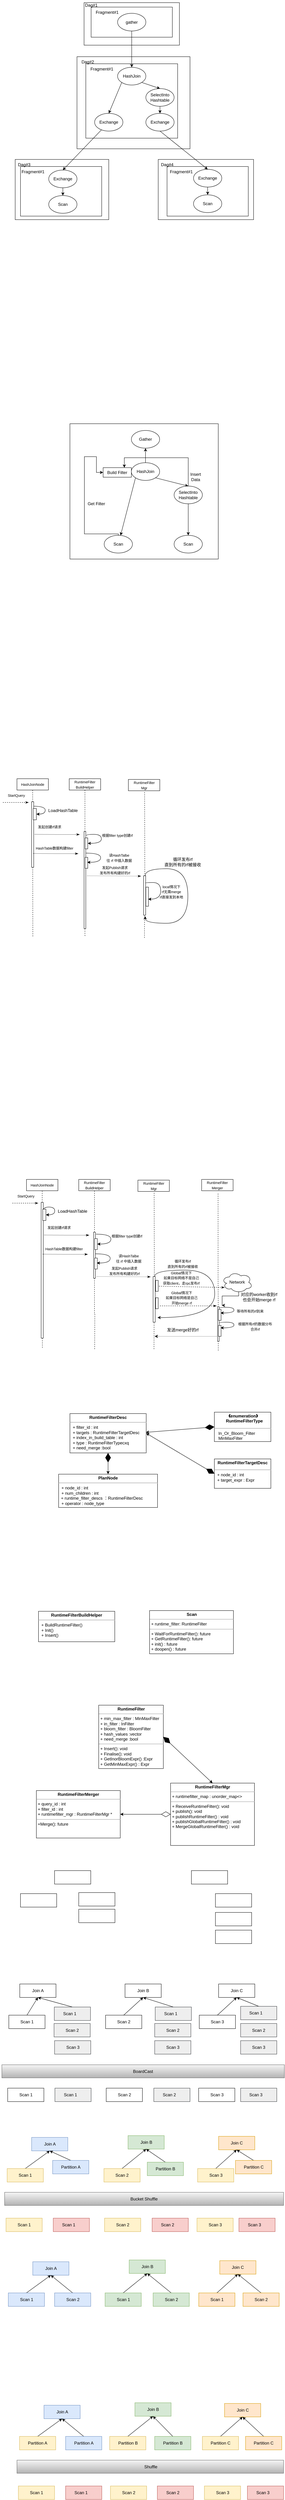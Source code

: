 <mxfile version="23.0.2" type="github">
  <diagram name="第 1 页" id="0k4TBifSkERZmbdtbySY">
    <mxGraphModel dx="954" dy="606" grid="0" gridSize="10" guides="1" tooltips="1" connect="1" arrows="1" fold="1" page="1" pageScale="1" pageWidth="827" pageHeight="1169" math="0" shadow="0">
      <root>
        <mxCell id="0" />
        <mxCell id="1" parent="0" />
        <mxCell id="LGNTD50chUgOsU70D988-14" value="" style="rounded=0;whiteSpace=wrap;html=1;" parent="1" vertex="1">
          <mxGeometry x="460" y="750" width="270" height="170" as="geometry" />
        </mxCell>
        <mxCell id="LGNTD50chUgOsU70D988-35" value="" style="rounded=0;whiteSpace=wrap;html=1;" parent="1" vertex="1">
          <mxGeometry x="485" y="770" width="230" height="140" as="geometry" />
        </mxCell>
        <mxCell id="LGNTD50chUgOsU70D988-13" value="" style="rounded=0;whiteSpace=wrap;html=1;" parent="1" vertex="1">
          <mxGeometry x="55" y="750" width="265" height="170" as="geometry" />
        </mxCell>
        <mxCell id="LGNTD50chUgOsU70D988-6" value="" style="rounded=0;whiteSpace=wrap;html=1;" parent="1" vertex="1">
          <mxGeometry x="230" y="460" width="320" height="260" as="geometry" />
        </mxCell>
        <mxCell id="LGNTD50chUgOsU70D988-2" value="" style="rounded=0;whiteSpace=wrap;html=1;" parent="1" vertex="1">
          <mxGeometry x="255" y="480" width="260" height="210" as="geometry" />
        </mxCell>
        <mxCell id="LGNTD50chUgOsU70D988-1" value="Exchange" style="ellipse;whiteSpace=wrap;html=1;" parent="1" vertex="1">
          <mxGeometry x="280" y="620" width="80" height="50" as="geometry" />
        </mxCell>
        <mxCell id="LGNTD50chUgOsU70D988-26" value="" style="edgeStyle=orthogonalEdgeStyle;rounded=0;orthogonalLoop=1;jettySize=auto;html=1;" parent="1" source="LGNTD50chUgOsU70D988-3" target="LGNTD50chUgOsU70D988-5" edge="1">
          <mxGeometry relative="1" as="geometry" />
        </mxCell>
        <mxCell id="LGNTD50chUgOsU70D988-3" value="SelectInto&lt;br&gt;Hashtable" style="ellipse;whiteSpace=wrap;html=1;" parent="1" vertex="1">
          <mxGeometry x="425" y="550" width="80" height="50" as="geometry" />
        </mxCell>
        <mxCell id="LGNTD50chUgOsU70D988-9" style="rounded=0;orthogonalLoop=1;jettySize=auto;html=1;exitX=1;exitY=1;exitDx=0;exitDy=0;entryX=0.5;entryY=0;entryDx=0;entryDy=0;" parent="1" source="LGNTD50chUgOsU70D988-4" target="LGNTD50chUgOsU70D988-3" edge="1">
          <mxGeometry relative="1" as="geometry" />
        </mxCell>
        <mxCell id="LGNTD50chUgOsU70D988-34" value="" style="rounded=0;whiteSpace=wrap;html=1;" parent="1" vertex="1">
          <mxGeometry x="70" y="770" width="230" height="140" as="geometry" />
        </mxCell>
        <mxCell id="LGNTD50chUgOsU70D988-25" style="rounded=0;orthogonalLoop=1;jettySize=auto;html=1;entryX=0.5;entryY=0;entryDx=0;entryDy=0;" parent="1" source="LGNTD50chUgOsU70D988-1" target="LGNTD50chUgOsU70D988-15" edge="1">
          <mxGeometry relative="1" as="geometry" />
        </mxCell>
        <mxCell id="LGNTD50chUgOsU70D988-12" style="rounded=0;orthogonalLoop=1;jettySize=auto;html=1;exitX=0;exitY=1;exitDx=0;exitDy=0;entryX=0.5;entryY=0;entryDx=0;entryDy=0;" parent="1" source="LGNTD50chUgOsU70D988-4" target="LGNTD50chUgOsU70D988-1" edge="1">
          <mxGeometry relative="1" as="geometry" />
        </mxCell>
        <mxCell id="LGNTD50chUgOsU70D988-4" value="HashJoin" style="ellipse;whiteSpace=wrap;html=1;" parent="1" vertex="1">
          <mxGeometry x="345" y="490" width="80" height="50" as="geometry" />
        </mxCell>
        <mxCell id="LGNTD50chUgOsU70D988-27" style="rounded=0;orthogonalLoop=1;jettySize=auto;html=1;exitX=0.5;exitY=1;exitDx=0;exitDy=0;entryX=0.5;entryY=0;entryDx=0;entryDy=0;" parent="1" source="LGNTD50chUgOsU70D988-5" target="LGNTD50chUgOsU70D988-16" edge="1">
          <mxGeometry relative="1" as="geometry" />
        </mxCell>
        <mxCell id="LGNTD50chUgOsU70D988-5" value="Exchange" style="ellipse;whiteSpace=wrap;html=1;" parent="1" vertex="1">
          <mxGeometry x="425" y="620" width="80" height="50" as="geometry" />
        </mxCell>
        <mxCell id="LGNTD50chUgOsU70D988-21" value="" style="edgeStyle=orthogonalEdgeStyle;rounded=0;orthogonalLoop=1;jettySize=auto;html=1;" parent="1" source="LGNTD50chUgOsU70D988-15" target="LGNTD50chUgOsU70D988-17" edge="1">
          <mxGeometry relative="1" as="geometry" />
        </mxCell>
        <mxCell id="LGNTD50chUgOsU70D988-15" value="Exchange" style="ellipse;whiteSpace=wrap;html=1;" parent="1" vertex="1">
          <mxGeometry x="150" y="780" width="80" height="50" as="geometry" />
        </mxCell>
        <mxCell id="LGNTD50chUgOsU70D988-22" value="" style="edgeStyle=orthogonalEdgeStyle;rounded=0;orthogonalLoop=1;jettySize=auto;html=1;" parent="1" source="LGNTD50chUgOsU70D988-16" target="LGNTD50chUgOsU70D988-18" edge="1">
          <mxGeometry relative="1" as="geometry" />
        </mxCell>
        <mxCell id="LGNTD50chUgOsU70D988-16" value="Exchange" style="ellipse;whiteSpace=wrap;html=1;" parent="1" vertex="1">
          <mxGeometry x="560" y="778" width="80" height="50" as="geometry" />
        </mxCell>
        <mxCell id="LGNTD50chUgOsU70D988-17" value="Scan" style="ellipse;whiteSpace=wrap;html=1;" parent="1" vertex="1">
          <mxGeometry x="150" y="852" width="80" height="50" as="geometry" />
        </mxCell>
        <mxCell id="LGNTD50chUgOsU70D988-18" value="Scan" style="ellipse;whiteSpace=wrap;html=1;" parent="1" vertex="1">
          <mxGeometry x="560" y="850" width="80" height="50" as="geometry" />
        </mxCell>
        <mxCell id="LGNTD50chUgOsU70D988-30" value="" style="rounded=0;whiteSpace=wrap;html=1;" parent="1" vertex="1">
          <mxGeometry x="250" y="307.5" width="270" height="120" as="geometry" />
        </mxCell>
        <mxCell id="LGNTD50chUgOsU70D988-33" value="" style="rounded=0;whiteSpace=wrap;html=1;" parent="1" vertex="1">
          <mxGeometry x="270" y="320" width="230" height="85" as="geometry" />
        </mxCell>
        <mxCell id="LGNTD50chUgOsU70D988-32" style="edgeStyle=orthogonalEdgeStyle;rounded=0;orthogonalLoop=1;jettySize=auto;html=1;" parent="1" source="LGNTD50chUgOsU70D988-31" target="LGNTD50chUgOsU70D988-4" edge="1">
          <mxGeometry relative="1" as="geometry" />
        </mxCell>
        <mxCell id="LGNTD50chUgOsU70D988-31" value="gather" style="ellipse;whiteSpace=wrap;html=1;" parent="1" vertex="1">
          <mxGeometry x="345" y="337.5" width="80" height="50" as="geometry" />
        </mxCell>
        <mxCell id="2ma7Ghk2zAE5fmu_fwJY-1" value="Fragment#1" style="text;html=1;align=center;verticalAlign=middle;resizable=0;points=[];autosize=1;strokeColor=none;fillColor=none;" parent="1" vertex="1">
          <mxGeometry x="480" y="770" width="90" height="30" as="geometry" />
        </mxCell>
        <mxCell id="2ma7Ghk2zAE5fmu_fwJY-2" value="Dag#1" style="text;html=1;align=center;verticalAlign=middle;resizable=0;points=[];autosize=1;strokeColor=none;fillColor=none;" parent="1" vertex="1">
          <mxGeometry x="240" y="300" width="60" height="30" as="geometry" />
        </mxCell>
        <mxCell id="2ma7Ghk2zAE5fmu_fwJY-3" value="Dag#2" style="text;html=1;align=center;verticalAlign=middle;resizable=0;points=[];autosize=1;strokeColor=none;fillColor=none;" parent="1" vertex="1">
          <mxGeometry x="230" y="460" width="60" height="30" as="geometry" />
        </mxCell>
        <mxCell id="2ma7Ghk2zAE5fmu_fwJY-4" value="Dag#3" style="text;html=1;align=center;verticalAlign=middle;resizable=0;points=[];autosize=1;strokeColor=none;fillColor=none;" parent="1" vertex="1">
          <mxGeometry x="50" y="750" width="60" height="30" as="geometry" />
        </mxCell>
        <mxCell id="2ma7Ghk2zAE5fmu_fwJY-5" value="Dag#4" style="text;html=1;align=center;verticalAlign=middle;resizable=0;points=[];autosize=1;strokeColor=none;fillColor=none;" parent="1" vertex="1">
          <mxGeometry x="455" y="750" width="60" height="30" as="geometry" />
        </mxCell>
        <mxCell id="2ma7Ghk2zAE5fmu_fwJY-6" value="Fragment#1" style="text;html=1;align=center;verticalAlign=middle;resizable=0;points=[];autosize=1;strokeColor=none;fillColor=none;" parent="1" vertex="1">
          <mxGeometry x="60" y="770" width="90" height="30" as="geometry" />
        </mxCell>
        <mxCell id="2ma7Ghk2zAE5fmu_fwJY-7" value="Fragment#1" style="text;html=1;align=center;verticalAlign=middle;resizable=0;points=[];autosize=1;strokeColor=none;fillColor=none;" parent="1" vertex="1">
          <mxGeometry x="270" y="320" width="90" height="30" as="geometry" />
        </mxCell>
        <mxCell id="2ma7Ghk2zAE5fmu_fwJY-8" value="Fragment#1" style="text;html=1;align=center;verticalAlign=middle;resizable=0;points=[];autosize=1;strokeColor=none;fillColor=none;" parent="1" vertex="1">
          <mxGeometry x="255" y="480" width="90" height="30" as="geometry" />
        </mxCell>
        <mxCell id="CpbZUt9SCDzq-T55aCew-1" value="" style="rounded=0;whiteSpace=wrap;html=1;" parent="1" vertex="1">
          <mxGeometry x="210" y="1496" width="420" height="382" as="geometry" />
        </mxCell>
        <mxCell id="CpbZUt9SCDzq-T55aCew-7" style="rounded=0;orthogonalLoop=1;jettySize=auto;html=1;exitX=1;exitY=1;exitDx=0;exitDy=0;entryX=0.5;entryY=0;entryDx=0;entryDy=0;" parent="1" source="CpbZUt9SCDzq-T55aCew-2" target="CpbZUt9SCDzq-T55aCew-3" edge="1">
          <mxGeometry relative="1" as="geometry" />
        </mxCell>
        <mxCell id="CpbZUt9SCDzq-T55aCew-12" style="rounded=0;orthogonalLoop=1;jettySize=auto;html=1;exitX=0;exitY=1;exitDx=0;exitDy=0;" parent="1" source="CpbZUt9SCDzq-T55aCew-2" target="CpbZUt9SCDzq-T55aCew-5" edge="1">
          <mxGeometry relative="1" as="geometry" />
        </mxCell>
        <mxCell id="CpbZUt9SCDzq-T55aCew-26" value="" style="edgeStyle=orthogonalEdgeStyle;rounded=0;orthogonalLoop=1;jettySize=auto;html=1;" parent="1" source="CpbZUt9SCDzq-T55aCew-2" target="CpbZUt9SCDzq-T55aCew-25" edge="1">
          <mxGeometry relative="1" as="geometry" />
        </mxCell>
        <mxCell id="CpbZUt9SCDzq-T55aCew-2" value="HashJoin" style="ellipse;whiteSpace=wrap;html=1;" parent="1" vertex="1">
          <mxGeometry x="384" y="1606" width="80" height="50" as="geometry" />
        </mxCell>
        <mxCell id="CpbZUt9SCDzq-T55aCew-9" value="" style="edgeStyle=orthogonalEdgeStyle;rounded=0;orthogonalLoop=1;jettySize=auto;html=1;" parent="1" source="CpbZUt9SCDzq-T55aCew-3" target="CpbZUt9SCDzq-T55aCew-4" edge="1">
          <mxGeometry relative="1" as="geometry" />
        </mxCell>
        <mxCell id="CpbZUt9SCDzq-T55aCew-21" style="edgeStyle=orthogonalEdgeStyle;rounded=0;orthogonalLoop=1;jettySize=auto;html=1;entryX=0.75;entryY=0;entryDx=0;entryDy=0;" parent="1" source="CpbZUt9SCDzq-T55aCew-3" target="CpbZUt9SCDzq-T55aCew-13" edge="1">
          <mxGeometry relative="1" as="geometry">
            <Array as="points">
              <mxPoint x="492" y="1592" />
              <mxPoint x="314" y="1592" />
            </Array>
          </mxGeometry>
        </mxCell>
        <mxCell id="CpbZUt9SCDzq-T55aCew-3" value="SelectInto&lt;br&gt;Hashtable" style="ellipse;whiteSpace=wrap;html=1;" parent="1" vertex="1">
          <mxGeometry x="505" y="1672" width="80" height="50" as="geometry" />
        </mxCell>
        <mxCell id="CpbZUt9SCDzq-T55aCew-4" value="Scan" style="ellipse;whiteSpace=wrap;html=1;" parent="1" vertex="1">
          <mxGeometry x="505" y="1811" width="80" height="50" as="geometry" />
        </mxCell>
        <mxCell id="CpbZUt9SCDzq-T55aCew-5" value="Scan" style="ellipse;whiteSpace=wrap;html=1;" parent="1" vertex="1">
          <mxGeometry x="307" y="1811" width="80" height="50" as="geometry" />
        </mxCell>
        <mxCell id="CpbZUt9SCDzq-T55aCew-17" style="edgeStyle=orthogonalEdgeStyle;rounded=0;orthogonalLoop=1;jettySize=auto;html=1;entryX=0.5;entryY=0;entryDx=0;entryDy=0;endArrow=none;endFill=0;startArrow=classic;startFill=1;" parent="1" source="CpbZUt9SCDzq-T55aCew-13" target="CpbZUt9SCDzq-T55aCew-5" edge="1">
          <mxGeometry relative="1" as="geometry">
            <Array as="points">
              <mxPoint x="285" y="1634" />
              <mxPoint x="285" y="1589" />
              <mxPoint x="251" y="1589" />
              <mxPoint x="251" y="1807" />
            </Array>
          </mxGeometry>
        </mxCell>
        <mxCell id="CpbZUt9SCDzq-T55aCew-13" value="Build Filter" style="rounded=0;whiteSpace=wrap;html=1;" parent="1" vertex="1">
          <mxGeometry x="304" y="1620" width="80" height="27" as="geometry" />
        </mxCell>
        <mxCell id="CpbZUt9SCDzq-T55aCew-18" value="Get Filter" style="text;html=1;strokeColor=none;fillColor=none;align=center;verticalAlign=middle;whiteSpace=wrap;rounded=0;" parent="1" vertex="1">
          <mxGeometry x="255" y="1707" width="60" height="30" as="geometry" />
        </mxCell>
        <mxCell id="CpbZUt9SCDzq-T55aCew-22" value="Insert Data" style="text;html=1;strokeColor=none;fillColor=none;align=center;verticalAlign=middle;whiteSpace=wrap;rounded=0;" parent="1" vertex="1">
          <mxGeometry x="536" y="1631" width="60" height="30" as="geometry" />
        </mxCell>
        <mxCell id="CpbZUt9SCDzq-T55aCew-25" value="Gather" style="ellipse;whiteSpace=wrap;html=1;" parent="1" vertex="1">
          <mxGeometry x="384" y="1515" width="80" height="50" as="geometry" />
        </mxCell>
        <mxCell id="CpbZUt9SCDzq-T55aCew-35" style="rounded=0;orthogonalLoop=1;jettySize=auto;html=1;endArrow=none;endFill=0;dashed=1;" parent="1" source="CpbZUt9SCDzq-T55aCew-39" edge="1">
          <mxGeometry relative="1" as="geometry">
            <mxPoint x="105" y="2945" as="targetPoint" />
          </mxGeometry>
        </mxCell>
        <mxCell id="CpbZUt9SCDzq-T55aCew-27" value="&lt;font style=&quot;font-size: 10px;&quot;&gt;HashJoinNode&lt;/font&gt;" style="rounded=0;whiteSpace=wrap;html=1;" parent="1" vertex="1">
          <mxGeometry x="60" y="2498" width="89" height="32" as="geometry" />
        </mxCell>
        <mxCell id="CpbZUt9SCDzq-T55aCew-29" value="&lt;font style=&quot;font-size: 10px;&quot;&gt;RuntimeFilter&lt;br&gt;Mgr&lt;/font&gt;" style="rounded=0;whiteSpace=wrap;html=1;" parent="1" vertex="1">
          <mxGeometry x="375.5" y="2500" width="89" height="32" as="geometry" />
        </mxCell>
        <mxCell id="CpbZUt9SCDzq-T55aCew-36" style="edgeStyle=orthogonalEdgeStyle;rounded=0;orthogonalLoop=1;jettySize=auto;html=1;endArrow=none;endFill=0;dashed=1;" parent="1" source="CpbZUt9SCDzq-T55aCew-47" edge="1">
          <mxGeometry relative="1" as="geometry">
            <mxPoint x="253" y="2944" as="targetPoint" />
          </mxGeometry>
        </mxCell>
        <mxCell id="CpbZUt9SCDzq-T55aCew-30" value="&lt;font style=&quot;font-size: 10px;&quot;&gt;RuntimeFilter&lt;br&gt;BuildHelper&lt;/font&gt;" style="rounded=0;whiteSpace=wrap;html=1;" parent="1" vertex="1">
          <mxGeometry x="208" y="2498" width="89" height="32" as="geometry" />
        </mxCell>
        <mxCell id="CpbZUt9SCDzq-T55aCew-40" value="" style="rounded=0;orthogonalLoop=1;jettySize=auto;html=1;endArrow=none;endFill=0;dashed=1;" parent="1" source="CpbZUt9SCDzq-T55aCew-27" target="CpbZUt9SCDzq-T55aCew-39" edge="1">
          <mxGeometry relative="1" as="geometry">
            <mxPoint x="105" y="2530" as="sourcePoint" />
            <mxPoint x="104.5" y="2929" as="targetPoint" />
          </mxGeometry>
        </mxCell>
        <mxCell id="CpbZUt9SCDzq-T55aCew-45" style="edgeStyle=orthogonalEdgeStyle;rounded=0;orthogonalLoop=1;jettySize=auto;html=1;exitX=0.833;exitY=0.068;exitDx=0;exitDy=0;entryX=1;entryY=0.5;entryDx=0;entryDy=0;exitPerimeter=0;curved=1;" parent="1" source="CpbZUt9SCDzq-T55aCew-39" target="CpbZUt9SCDzq-T55aCew-43" edge="1">
          <mxGeometry relative="1" as="geometry">
            <Array as="points">
              <mxPoint x="140" y="2576" />
              <mxPoint x="140" y="2598" />
            </Array>
          </mxGeometry>
        </mxCell>
        <mxCell id="CpbZUt9SCDzq-T55aCew-49" style="edgeStyle=orthogonalEdgeStyle;rounded=0;orthogonalLoop=1;jettySize=auto;html=1;exitX=1;exitY=0.5;exitDx=0;exitDy=0;dashed=1;dashPattern=1 1;endArrow=classicThin;endFill=1;" parent="1" edge="1">
          <mxGeometry relative="1" as="geometry">
            <mxPoint x="237.5" y="2655.5" as="targetPoint" />
            <mxPoint x="110" y="2655" as="sourcePoint" />
          </mxGeometry>
        </mxCell>
        <mxCell id="CpbZUt9SCDzq-T55aCew-39" value="" style="rounded=0;whiteSpace=wrap;html=1;" parent="1" vertex="1">
          <mxGeometry x="101.5" y="2563" width="6" height="185" as="geometry" />
        </mxCell>
        <mxCell id="CpbZUt9SCDzq-T55aCew-41" value="" style="endArrow=classicThin;html=1;rounded=0;dashed=1;endFill=1;" parent="1" edge="1">
          <mxGeometry width="50" height="50" relative="1" as="geometry">
            <mxPoint x="20" y="2565" as="sourcePoint" />
            <mxPoint x="93" y="2565" as="targetPoint" />
          </mxGeometry>
        </mxCell>
        <mxCell id="CpbZUt9SCDzq-T55aCew-42" value="&lt;font style=&quot;font-size: 10px;&quot;&gt;StartQuery&lt;/font&gt;" style="text;html=1;align=center;verticalAlign=middle;resizable=0;points=[];autosize=1;strokeColor=none;fillColor=none;" parent="1" vertex="1">
          <mxGeometry x="25" y="2532" width="66" height="26" as="geometry" />
        </mxCell>
        <mxCell id="CpbZUt9SCDzq-T55aCew-43" value="" style="rounded=0;whiteSpace=wrap;html=1;" parent="1" vertex="1">
          <mxGeometry x="106" y="2582" width="9" height="32" as="geometry" />
        </mxCell>
        <mxCell id="CpbZUt9SCDzq-T55aCew-46" value="LoadHashTable" style="text;html=1;align=center;verticalAlign=middle;resizable=0;points=[];autosize=1;strokeColor=none;fillColor=none;" parent="1" vertex="1">
          <mxGeometry x="139.5" y="2575" width="101" height="26" as="geometry" />
        </mxCell>
        <mxCell id="CpbZUt9SCDzq-T55aCew-48" value="" style="edgeStyle=orthogonalEdgeStyle;rounded=0;orthogonalLoop=1;jettySize=auto;html=1;endArrow=none;endFill=0;dashed=1;" parent="1" source="CpbZUt9SCDzq-T55aCew-30" target="CpbZUt9SCDzq-T55aCew-47" edge="1">
          <mxGeometry relative="1" as="geometry">
            <mxPoint x="253" y="2530" as="sourcePoint" />
            <mxPoint x="252.5" y="2929" as="targetPoint" />
          </mxGeometry>
        </mxCell>
        <mxCell id="CpbZUt9SCDzq-T55aCew-64" style="edgeStyle=orthogonalEdgeStyle;rounded=0;orthogonalLoop=1;jettySize=auto;html=1;exitX=1.3;exitY=0.042;exitDx=0;exitDy=0;entryX=0.5;entryY=0;entryDx=0;entryDy=0;curved=1;exitPerimeter=0;" parent="1" source="CpbZUt9SCDzq-T55aCew-47" target="CpbZUt9SCDzq-T55aCew-63" edge="1">
          <mxGeometry relative="1" as="geometry">
            <Array as="points">
              <mxPoint x="299" y="2655" />
              <mxPoint x="299" y="2681" />
            </Array>
          </mxGeometry>
        </mxCell>
        <mxCell id="CpbZUt9SCDzq-T55aCew-47" value="" style="rounded=0;whiteSpace=wrap;html=1;" parent="1" vertex="1">
          <mxGeometry x="250" y="2647" width="5" height="274" as="geometry" />
        </mxCell>
        <mxCell id="CpbZUt9SCDzq-T55aCew-50" value="&lt;font style=&quot;font-size: 10px;&quot;&gt;发起创建rf请求&lt;/font&gt;" style="text;html=1;align=center;verticalAlign=middle;resizable=0;points=[];autosize=1;strokeColor=none;fillColor=none;" parent="1" vertex="1">
          <mxGeometry x="110" y="2621" width="84" height="26" as="geometry" />
        </mxCell>
        <mxCell id="CpbZUt9SCDzq-T55aCew-63" value="" style="rounded=0;whiteSpace=wrap;html=1;direction=south;" parent="1" vertex="1">
          <mxGeometry x="253" y="2665" width="7.5" height="31" as="geometry" />
        </mxCell>
        <mxCell id="CpbZUt9SCDzq-T55aCew-65" value="&lt;font style=&quot;font-size: 10px;&quot;&gt;根据filter type创建rf&lt;/font&gt;" style="text;html=1;align=center;verticalAlign=middle;resizable=0;points=[];autosize=1;strokeColor=none;fillColor=none;" parent="1" vertex="1">
          <mxGeometry x="291.5" y="2645" width="105" height="26" as="geometry" />
        </mxCell>
        <mxCell id="CpbZUt9SCDzq-T55aCew-66" value="" style="rounded=0;whiteSpace=wrap;html=1;direction=south;" parent="1" vertex="1">
          <mxGeometry x="253" y="2720" width="7.5" height="31" as="geometry" />
        </mxCell>
        <mxCell id="CpbZUt9SCDzq-T55aCew-67" style="edgeStyle=orthogonalEdgeStyle;rounded=0;orthogonalLoop=1;jettySize=auto;html=1;exitX=1.3;exitY=0.042;exitDx=0;exitDy=0;entryX=0.5;entryY=0;entryDx=0;entryDy=0;curved=1;exitPerimeter=0;" parent="1" edge="1">
          <mxGeometry relative="1" as="geometry">
            <mxPoint x="255" y="2708" as="sourcePoint" />
            <mxPoint x="259" y="2734" as="targetPoint" />
            <Array as="points">
              <mxPoint x="297" y="2708" />
              <mxPoint x="297" y="2734" />
            </Array>
          </mxGeometry>
        </mxCell>
        <mxCell id="CpbZUt9SCDzq-T55aCew-68" value="&lt;font style=&quot;font-size: 10px;&quot;&gt;读HashTalbe&lt;br&gt;往 rf 中插入数据&lt;/font&gt;" style="text;html=1;align=center;verticalAlign=middle;resizable=0;points=[];autosize=1;strokeColor=none;fillColor=none;" parent="1" vertex="1">
          <mxGeometry x="304" y="2700" width="90" height="41" as="geometry" />
        </mxCell>
        <mxCell id="CpbZUt9SCDzq-T55aCew-69" style="rounded=0;orthogonalLoop=1;jettySize=auto;html=1;exitX=1.1;exitY=0.717;exitDx=0;exitDy=0;dashed=1;dashPattern=1 2;endArrow=classicThin;endFill=1;exitPerimeter=0;" parent="1" edge="1">
          <mxGeometry relative="1" as="geometry">
            <mxPoint x="411.25" y="2772.99" as="targetPoint" />
            <mxPoint x="259" y="2772.003" as="sourcePoint" />
          </mxGeometry>
        </mxCell>
        <mxCell id="CpbZUt9SCDzq-T55aCew-70" value="&lt;font style=&quot;font-size: 10px;&quot;&gt;发起Publish请求&lt;br&gt;发布所有构建好的rf&lt;/font&gt;" style="text;html=1;align=center;verticalAlign=middle;resizable=0;points=[];autosize=1;strokeColor=none;fillColor=none;" parent="1" vertex="1">
          <mxGeometry x="285" y="2735" width="104" height="41" as="geometry" />
        </mxCell>
        <mxCell id="CpbZUt9SCDzq-T55aCew-74" style="edgeStyle=orthogonalEdgeStyle;rounded=0;orthogonalLoop=1;jettySize=auto;html=1;endArrow=none;endFill=0;dashed=1;" parent="1" edge="1">
          <mxGeometry relative="1" as="geometry">
            <mxPoint x="421.5" y="2536" as="sourcePoint" />
            <mxPoint x="421" y="2947" as="targetPoint" />
          </mxGeometry>
        </mxCell>
        <mxCell id="CpbZUt9SCDzq-T55aCew-75" value="" style="rounded=0;whiteSpace=wrap;html=1;" parent="1" vertex="1">
          <mxGeometry x="418.5" y="2772" width="6" height="111" as="geometry" />
        </mxCell>
        <mxCell id="CpbZUt9SCDzq-T55aCew-76" style="edgeStyle=orthogonalEdgeStyle;rounded=0;orthogonalLoop=1;jettySize=auto;html=1;exitX=0.75;exitY=0;exitDx=0;exitDy=0;curved=1;" parent="1" source="CpbZUt9SCDzq-T55aCew-75" edge="1">
          <mxGeometry relative="1" as="geometry">
            <mxPoint x="423" y="2886" as="targetPoint" />
            <Array as="points">
              <mxPoint x="423" y="2752" />
              <mxPoint x="544" y="2752" />
              <mxPoint x="544" y="2906" />
              <mxPoint x="423" y="2906" />
            </Array>
          </mxGeometry>
        </mxCell>
        <mxCell id="CpbZUt9SCDzq-T55aCew-77" value="循环发布rf&lt;br&gt;直到所有的rf被接收" style="text;html=1;align=center;verticalAlign=middle;resizable=0;points=[];autosize=1;strokeColor=none;fillColor=none;" parent="1" vertex="1">
          <mxGeometry x="468.5" y="2712" width="121" height="41" as="geometry" />
        </mxCell>
        <mxCell id="CpbZUt9SCDzq-T55aCew-78" value="" style="rounded=0;whiteSpace=wrap;html=1;direction=south;" parent="1" vertex="1">
          <mxGeometry x="425" y="2804" width="7.5" height="54" as="geometry" />
        </mxCell>
        <mxCell id="CpbZUt9SCDzq-T55aCew-79" style="edgeStyle=orthogonalEdgeStyle;rounded=0;orthogonalLoop=1;jettySize=auto;html=1;exitX=0.833;exitY=0.074;exitDx=0;exitDy=0;curved=1;exitPerimeter=0;" parent="1" edge="1">
          <mxGeometry relative="1" as="geometry">
            <mxPoint x="423.498" y="2792.546" as="sourcePoint" />
            <mxPoint x="431.5" y="2838" as="targetPoint" />
            <Array as="points">
              <mxPoint x="424" y="2791" />
              <mxPoint x="467" y="2791" />
              <mxPoint x="467" y="2838" />
            </Array>
          </mxGeometry>
        </mxCell>
        <mxCell id="CpbZUt9SCDzq-T55aCew-85" value="&lt;font style=&quot;font-size: 10px;&quot;&gt;local情况下&lt;br&gt;rf无需merge&lt;br&gt;rf直接发到本地&lt;br&gt;&lt;/font&gt;" style="text;html=1;align=center;verticalAlign=middle;resizable=0;points=[];autosize=1;strokeColor=none;fillColor=none;" parent="1" vertex="1">
          <mxGeometry x="455" y="2789" width="84" height="55" as="geometry" />
        </mxCell>
        <mxCell id="CpbZUt9SCDzq-T55aCew-86" style="edgeStyle=orthogonalEdgeStyle;rounded=0;orthogonalLoop=1;jettySize=auto;html=1;exitX=1;exitY=0.5;exitDx=0;exitDy=0;dashed=1;dashPattern=1 1;endArrow=classicThin;endFill=1;" parent="1" edge="1">
          <mxGeometry relative="1" as="geometry">
            <mxPoint x="233.5" y="2709.5" as="targetPoint" />
            <mxPoint x="106" y="2709" as="sourcePoint" />
          </mxGeometry>
        </mxCell>
        <mxCell id="CpbZUt9SCDzq-T55aCew-88" value="&lt;font style=&quot;font-size: 10px;&quot;&gt;HashTable数据构建filter&lt;/font&gt;" style="text;html=1;align=center;verticalAlign=middle;resizable=0;points=[];autosize=1;strokeColor=none;fillColor=none;" parent="1" vertex="1">
          <mxGeometry x="104" y="2681" width="124" height="26" as="geometry" />
        </mxCell>
        <mxCell id="CpbZUt9SCDzq-T55aCew-92" style="rounded=0;orthogonalLoop=1;jettySize=auto;html=1;endArrow=none;endFill=0;dashed=1;" parent="1" source="CpbZUt9SCDzq-T55aCew-100" edge="1">
          <mxGeometry relative="1" as="geometry">
            <mxPoint x="132" y="4107" as="targetPoint" />
          </mxGeometry>
        </mxCell>
        <mxCell id="CpbZUt9SCDzq-T55aCew-93" value="&lt;font style=&quot;font-size: 10px;&quot;&gt;HashJoinNode&lt;/font&gt;" style="rounded=0;whiteSpace=wrap;html=1;" parent="1" vertex="1">
          <mxGeometry x="87" y="3629" width="89" height="32" as="geometry" />
        </mxCell>
        <mxCell id="CpbZUt9SCDzq-T55aCew-94" value="&lt;font style=&quot;font-size: 10px;&quot;&gt;RuntimeFilter&lt;br&gt;Mgr&lt;/font&gt;" style="rounded=0;whiteSpace=wrap;html=1;" parent="1" vertex="1">
          <mxGeometry x="402.5" y="3631" width="89" height="32" as="geometry" />
        </mxCell>
        <mxCell id="CpbZUt9SCDzq-T55aCew-95" style="edgeStyle=orthogonalEdgeStyle;rounded=0;orthogonalLoop=1;jettySize=auto;html=1;endArrow=none;endFill=0;dashed=1;" parent="1" source="CpbZUt9SCDzq-T55aCew-107" edge="1">
          <mxGeometry relative="1" as="geometry">
            <mxPoint x="280" y="4110" as="targetPoint" />
          </mxGeometry>
        </mxCell>
        <mxCell id="CpbZUt9SCDzq-T55aCew-96" value="&lt;font style=&quot;font-size: 10px;&quot;&gt;RuntimeFilter&lt;br&gt;BuildHelper&lt;/font&gt;" style="rounded=0;whiteSpace=wrap;html=1;" parent="1" vertex="1">
          <mxGeometry x="235" y="3629" width="89" height="32" as="geometry" />
        </mxCell>
        <mxCell id="CpbZUt9SCDzq-T55aCew-97" value="" style="rounded=0;orthogonalLoop=1;jettySize=auto;html=1;endArrow=none;endFill=0;dashed=1;" parent="1" source="CpbZUt9SCDzq-T55aCew-93" target="CpbZUt9SCDzq-T55aCew-100" edge="1">
          <mxGeometry relative="1" as="geometry">
            <mxPoint x="132" y="3661" as="sourcePoint" />
            <mxPoint x="131.5" y="4060" as="targetPoint" />
          </mxGeometry>
        </mxCell>
        <mxCell id="CpbZUt9SCDzq-T55aCew-98" style="edgeStyle=orthogonalEdgeStyle;rounded=0;orthogonalLoop=1;jettySize=auto;html=1;exitX=0.833;exitY=0.068;exitDx=0;exitDy=0;entryX=1;entryY=0.5;entryDx=0;entryDy=0;exitPerimeter=0;curved=1;" parent="1" source="CpbZUt9SCDzq-T55aCew-100" target="CpbZUt9SCDzq-T55aCew-103" edge="1">
          <mxGeometry relative="1" as="geometry">
            <Array as="points">
              <mxPoint x="167" y="3707" />
              <mxPoint x="167" y="3729" />
            </Array>
          </mxGeometry>
        </mxCell>
        <mxCell id="CpbZUt9SCDzq-T55aCew-99" style="edgeStyle=orthogonalEdgeStyle;rounded=0;orthogonalLoop=1;jettySize=auto;html=1;exitX=1;exitY=0.5;exitDx=0;exitDy=0;dashed=1;dashPattern=1 1;endArrow=classicThin;endFill=1;" parent="1" edge="1">
          <mxGeometry relative="1" as="geometry">
            <mxPoint x="264.5" y="3786.5" as="targetPoint" />
            <mxPoint x="137" y="3786" as="sourcePoint" />
          </mxGeometry>
        </mxCell>
        <mxCell id="CpbZUt9SCDzq-T55aCew-100" value="" style="rounded=0;whiteSpace=wrap;html=1;" parent="1" vertex="1">
          <mxGeometry x="128.5" y="3694" width="6" height="383" as="geometry" />
        </mxCell>
        <mxCell id="CpbZUt9SCDzq-T55aCew-101" value="" style="endArrow=classicThin;html=1;rounded=0;dashed=1;endFill=1;" parent="1" edge="1">
          <mxGeometry width="50" height="50" relative="1" as="geometry">
            <mxPoint x="47" y="3696" as="sourcePoint" />
            <mxPoint x="120" y="3696" as="targetPoint" />
          </mxGeometry>
        </mxCell>
        <mxCell id="CpbZUt9SCDzq-T55aCew-102" value="&lt;font style=&quot;font-size: 10px;&quot;&gt;StartQuery&lt;/font&gt;" style="text;html=1;align=center;verticalAlign=middle;resizable=0;points=[];autosize=1;strokeColor=none;fillColor=none;" parent="1" vertex="1">
          <mxGeometry x="52" y="3663" width="66" height="26" as="geometry" />
        </mxCell>
        <mxCell id="CpbZUt9SCDzq-T55aCew-103" value="" style="rounded=0;whiteSpace=wrap;html=1;" parent="1" vertex="1">
          <mxGeometry x="133" y="3713" width="9" height="32" as="geometry" />
        </mxCell>
        <mxCell id="CpbZUt9SCDzq-T55aCew-104" value="LoadHashTable" style="text;html=1;align=center;verticalAlign=middle;resizable=0;points=[];autosize=1;strokeColor=none;fillColor=none;" parent="1" vertex="1">
          <mxGeometry x="166.5" y="3706" width="101" height="26" as="geometry" />
        </mxCell>
        <mxCell id="CpbZUt9SCDzq-T55aCew-105" value="" style="edgeStyle=orthogonalEdgeStyle;rounded=0;orthogonalLoop=1;jettySize=auto;html=1;endArrow=none;endFill=0;dashed=1;" parent="1" source="CpbZUt9SCDzq-T55aCew-96" target="CpbZUt9SCDzq-T55aCew-107" edge="1">
          <mxGeometry relative="1" as="geometry">
            <mxPoint x="280" y="3661" as="sourcePoint" />
            <mxPoint x="279.5" y="4060" as="targetPoint" />
          </mxGeometry>
        </mxCell>
        <mxCell id="CpbZUt9SCDzq-T55aCew-106" style="edgeStyle=orthogonalEdgeStyle;rounded=0;orthogonalLoop=1;jettySize=auto;html=1;exitX=1.3;exitY=0.042;exitDx=0;exitDy=0;entryX=0.5;entryY=0;entryDx=0;entryDy=0;curved=1;exitPerimeter=0;" parent="1" source="CpbZUt9SCDzq-T55aCew-107" target="CpbZUt9SCDzq-T55aCew-109" edge="1">
          <mxGeometry relative="1" as="geometry">
            <Array as="points">
              <mxPoint x="326" y="3784" />
              <mxPoint x="326" y="3812" />
            </Array>
          </mxGeometry>
        </mxCell>
        <mxCell id="CpbZUt9SCDzq-T55aCew-107" value="" style="rounded=0;whiteSpace=wrap;html=1;" parent="1" vertex="1">
          <mxGeometry x="277" y="3778" width="5" height="130" as="geometry" />
        </mxCell>
        <mxCell id="CpbZUt9SCDzq-T55aCew-108" value="&lt;font style=&quot;font-size: 10px;&quot;&gt;发起创建rf请求&lt;/font&gt;" style="text;html=1;align=center;verticalAlign=middle;resizable=0;points=[];autosize=1;strokeColor=none;fillColor=none;" parent="1" vertex="1">
          <mxGeometry x="137" y="3752" width="84" height="26" as="geometry" />
        </mxCell>
        <mxCell id="CpbZUt9SCDzq-T55aCew-109" value="" style="rounded=0;whiteSpace=wrap;html=1;direction=south;" parent="1" vertex="1">
          <mxGeometry x="280" y="3796" width="7.5" height="31" as="geometry" />
        </mxCell>
        <mxCell id="CpbZUt9SCDzq-T55aCew-110" value="&lt;font style=&quot;font-size: 10px;&quot;&gt;根据filter type创建rf&lt;/font&gt;" style="text;html=1;align=center;verticalAlign=middle;resizable=0;points=[];autosize=1;strokeColor=none;fillColor=none;" parent="1" vertex="1">
          <mxGeometry x="318.5" y="3776" width="105" height="26" as="geometry" />
        </mxCell>
        <mxCell id="CpbZUt9SCDzq-T55aCew-111" value="" style="rounded=0;whiteSpace=wrap;html=1;direction=south;" parent="1" vertex="1">
          <mxGeometry x="280" y="3851" width="7.5" height="31" as="geometry" />
        </mxCell>
        <mxCell id="CpbZUt9SCDzq-T55aCew-112" style="edgeStyle=orthogonalEdgeStyle;rounded=0;orthogonalLoop=1;jettySize=auto;html=1;exitX=1.3;exitY=0.042;exitDx=0;exitDy=0;entryX=0.5;entryY=0;entryDx=0;entryDy=0;curved=1;exitPerimeter=0;" parent="1" edge="1">
          <mxGeometry relative="1" as="geometry">
            <mxPoint x="282" y="3839" as="sourcePoint" />
            <mxPoint x="286" y="3865" as="targetPoint" />
            <Array as="points">
              <mxPoint x="324" y="3839" />
              <mxPoint x="324" y="3865" />
            </Array>
          </mxGeometry>
        </mxCell>
        <mxCell id="CpbZUt9SCDzq-T55aCew-113" value="&lt;font style=&quot;font-size: 10px;&quot;&gt;读HashTalbe&lt;br&gt;往 rf 中插入数据&lt;/font&gt;" style="text;html=1;align=center;verticalAlign=middle;resizable=0;points=[];autosize=1;strokeColor=none;fillColor=none;" parent="1" vertex="1">
          <mxGeometry x="331" y="3831" width="90" height="41" as="geometry" />
        </mxCell>
        <mxCell id="CpbZUt9SCDzq-T55aCew-114" style="rounded=0;orthogonalLoop=1;jettySize=auto;html=1;exitX=1.1;exitY=0.717;exitDx=0;exitDy=0;dashed=1;dashPattern=1 2;endArrow=classicThin;endFill=1;exitPerimeter=0;" parent="1" edge="1">
          <mxGeometry relative="1" as="geometry">
            <mxPoint x="438.25" y="3903.99" as="targetPoint" />
            <mxPoint x="286" y="3903.003" as="sourcePoint" />
          </mxGeometry>
        </mxCell>
        <mxCell id="CpbZUt9SCDzq-T55aCew-115" value="&lt;font style=&quot;font-size: 10px;&quot;&gt;发起Publish请求&lt;br&gt;发布所有构建好的rf&lt;/font&gt;" style="text;html=1;align=center;verticalAlign=middle;resizable=0;points=[];autosize=1;strokeColor=none;fillColor=none;" parent="1" vertex="1">
          <mxGeometry x="312" y="3866" width="104" height="41" as="geometry" />
        </mxCell>
        <mxCell id="CpbZUt9SCDzq-T55aCew-116" style="edgeStyle=orthogonalEdgeStyle;rounded=0;orthogonalLoop=1;jettySize=auto;html=1;endArrow=none;endFill=0;dashed=1;" parent="1" edge="1">
          <mxGeometry relative="1" as="geometry">
            <mxPoint x="448.5" y="3667" as="sourcePoint" />
            <mxPoint x="448" y="4109" as="targetPoint" />
          </mxGeometry>
        </mxCell>
        <mxCell id="CpbZUt9SCDzq-T55aCew-117" value="" style="rounded=0;whiteSpace=wrap;html=1;" parent="1" vertex="1">
          <mxGeometry x="445.5" y="3903" width="6" height="129" as="geometry" />
        </mxCell>
        <mxCell id="CpbZUt9SCDzq-T55aCew-118" style="edgeStyle=orthogonalEdgeStyle;rounded=0;orthogonalLoop=1;jettySize=auto;html=1;exitX=0.75;exitY=0;exitDx=0;exitDy=0;curved=1;" parent="1" source="CpbZUt9SCDzq-T55aCew-117" edge="1">
          <mxGeometry relative="1" as="geometry">
            <mxPoint x="458" y="4019" as="targetPoint" />
            <Array as="points">
              <mxPoint x="450" y="3885" />
              <mxPoint x="620" y="3885" />
              <mxPoint x="620" y="4019" />
            </Array>
          </mxGeometry>
        </mxCell>
        <mxCell id="CpbZUt9SCDzq-T55aCew-119" value="&lt;font style=&quot;font-size: 10px;&quot;&gt;循环发布rf&lt;br&gt;直到所有的rf被接收&lt;/font&gt;" style="text;html=1;align=center;verticalAlign=middle;resizable=0;points=[];autosize=1;strokeColor=none;fillColor=none;" parent="1" vertex="1">
          <mxGeometry x="477" y="3846" width="104" height="41" as="geometry" />
        </mxCell>
        <mxCell id="CpbZUt9SCDzq-T55aCew-120" value="" style="rounded=0;whiteSpace=wrap;html=1;direction=south;" parent="1" vertex="1">
          <mxGeometry x="452.5" y="3914" width="7.5" height="31" as="geometry" />
        </mxCell>
        <mxCell id="CpbZUt9SCDzq-T55aCew-123" style="edgeStyle=orthogonalEdgeStyle;rounded=0;orthogonalLoop=1;jettySize=auto;html=1;exitX=1;exitY=0.5;exitDx=0;exitDy=0;dashed=1;dashPattern=1 1;endArrow=classicThin;endFill=1;" parent="1" edge="1">
          <mxGeometry relative="1" as="geometry">
            <mxPoint x="260.5" y="3840.5" as="targetPoint" />
            <mxPoint x="133" y="3840" as="sourcePoint" />
          </mxGeometry>
        </mxCell>
        <mxCell id="CpbZUt9SCDzq-T55aCew-124" value="&lt;font style=&quot;font-size: 10px;&quot;&gt;HashTable数据构建filter&lt;/font&gt;" style="text;html=1;align=center;verticalAlign=middle;resizable=0;points=[];autosize=1;strokeColor=none;fillColor=none;" parent="1" vertex="1">
          <mxGeometry x="131" y="3812" width="124" height="26" as="geometry" />
        </mxCell>
        <mxCell id="CpbZUt9SCDzq-T55aCew-127" value="&lt;font style=&quot;font-size: 10px;&quot;&gt;RuntimeFilter&lt;br&gt;Merger&lt;/font&gt;" style="rounded=0;whiteSpace=wrap;html=1;" parent="1" vertex="1">
          <mxGeometry x="583" y="3629" width="89" height="32" as="geometry" />
        </mxCell>
        <mxCell id="CpbZUt9SCDzq-T55aCew-129" value="&lt;font style=&quot;font-size: 10px;&quot;&gt;Global情况下&lt;br style=&quot;border-color: var(--border-color);&quot;&gt;如果目标网络不是自己&lt;br style=&quot;border-color: var(--border-color);&quot;&gt;获取client，走rpc发布rf&lt;/font&gt;" style="text;html=1;align=center;verticalAlign=middle;resizable=0;points=[];autosize=1;strokeColor=none;fillColor=none;" parent="1" vertex="1">
          <mxGeometry x="464" y="3879" width="121" height="55" as="geometry" />
        </mxCell>
        <mxCell id="CpbZUt9SCDzq-T55aCew-131" value="" style="endArrow=classicThin;html=1;rounded=0;dashed=1;endFill=1;" parent="1" edge="1">
          <mxGeometry width="50" height="50" relative="1" as="geometry">
            <mxPoint x="462" y="3930.5" as="sourcePoint" />
            <mxPoint x="648" y="3934" as="targetPoint" />
          </mxGeometry>
        </mxCell>
        <mxCell id="CpbZUt9SCDzq-T55aCew-149" style="edgeStyle=orthogonalEdgeStyle;rounded=0;orthogonalLoop=1;jettySize=auto;html=1;exitX=0.55;exitY=0.95;exitDx=0;exitDy=0;exitPerimeter=0;" parent="1" source="CpbZUt9SCDzq-T55aCew-132" edge="1">
          <mxGeometry relative="1" as="geometry">
            <mxPoint x="640" y="3984.5" as="targetPoint" />
            <Array as="points">
              <mxPoint x="688" y="3958" />
              <mxPoint x="641" y="3958" />
            </Array>
          </mxGeometry>
        </mxCell>
        <mxCell id="CpbZUt9SCDzq-T55aCew-132" value="Network" style="ellipse;shape=cloud;whiteSpace=wrap;html=1;" parent="1" vertex="1">
          <mxGeometry x="640" y="3889.5" width="87" height="59.5" as="geometry" />
        </mxCell>
        <mxCell id="CpbZUt9SCDzq-T55aCew-133" value="" style="rounded=0;whiteSpace=wrap;html=1;direction=south;" parent="1" vertex="1">
          <mxGeometry x="452.5" y="3963" width="7.5" height="31" as="geometry" />
        </mxCell>
        <mxCell id="CpbZUt9SCDzq-T55aCew-134" value="" style="endArrow=classicThin;html=1;rounded=0;dashed=1;endFill=1;" parent="1" edge="1">
          <mxGeometry width="50" height="50" relative="1" as="geometry">
            <mxPoint x="464.88" y="3986" as="sourcePoint" />
            <mxPoint x="625.13" y="3986" as="targetPoint" />
          </mxGeometry>
        </mxCell>
        <mxCell id="CpbZUt9SCDzq-T55aCew-137" value="" style="edgeStyle=orthogonalEdgeStyle;rounded=0;orthogonalLoop=1;jettySize=auto;html=1;endArrow=none;endFill=0;dashed=1;" parent="1" target="CpbZUt9SCDzq-T55aCew-136" edge="1">
          <mxGeometry relative="1" as="geometry">
            <mxPoint x="629.5" y="3669" as="sourcePoint" />
            <mxPoint x="629" y="4080" as="targetPoint" />
            <Array as="points">
              <mxPoint x="630" y="3907" />
              <mxPoint x="630" y="3907" />
            </Array>
          </mxGeometry>
        </mxCell>
        <mxCell id="CpbZUt9SCDzq-T55aCew-136" value="" style="rounded=0;whiteSpace=wrap;html=1;" parent="1" vertex="1">
          <mxGeometry x="628" y="3988" width="4.5" height="98" as="geometry" />
        </mxCell>
        <mxCell id="CpbZUt9SCDzq-T55aCew-139" value="&lt;font style=&quot;font-size: 10px;&quot;&gt;Global情况下&lt;br&gt;如果目标网络是自己&lt;br&gt;开始merge rf&lt;/font&gt;" style="text;html=1;align=center;verticalAlign=middle;resizable=0;points=[];autosize=1;strokeColor=none;fillColor=none;" parent="1" vertex="1">
          <mxGeometry x="471.5" y="3935" width="108" height="55" as="geometry" />
        </mxCell>
        <mxCell id="CpbZUt9SCDzq-T55aCew-140" value="" style="rounded=0;whiteSpace=wrap;html=1;direction=south;" parent="1" vertex="1">
          <mxGeometry x="630.5" y="3996" width="7.5" height="31" as="geometry" />
        </mxCell>
        <mxCell id="CpbZUt9SCDzq-T55aCew-141" value="" style="rounded=0;whiteSpace=wrap;html=1;direction=south;" parent="1" vertex="1">
          <mxGeometry x="630.5" y="4041" width="7.5" height="31" as="geometry" />
        </mxCell>
        <mxCell id="CpbZUt9SCDzq-T55aCew-143" value="" style="endArrow=none;dashed=1;html=1;rounded=0;" parent="1" edge="1">
          <mxGeometry width="50" height="50" relative="1" as="geometry">
            <mxPoint x="630" y="4112" as="sourcePoint" />
            <mxPoint x="630" y="4086" as="targetPoint" />
          </mxGeometry>
        </mxCell>
        <mxCell id="CpbZUt9SCDzq-T55aCew-144" style="edgeStyle=orthogonalEdgeStyle;rounded=0;orthogonalLoop=1;jettySize=auto;html=1;entryX=0.5;entryY=0;entryDx=0;entryDy=0;curved=1;" parent="1" edge="1">
          <mxGeometry relative="1" as="geometry">
            <mxPoint x="632.5" y="3993" as="sourcePoint" />
            <mxPoint x="636.5" y="4006" as="targetPoint" />
            <Array as="points">
              <mxPoint x="632.5" y="3990" />
              <mxPoint x="674.5" y="3990" />
              <mxPoint x="674.5" y="4006" />
            </Array>
          </mxGeometry>
        </mxCell>
        <mxCell id="CpbZUt9SCDzq-T55aCew-146" style="edgeStyle=orthogonalEdgeStyle;rounded=0;orthogonalLoop=1;jettySize=auto;html=1;entryX=0.5;entryY=0;entryDx=0;entryDy=0;curved=1;" parent="1" edge="1">
          <mxGeometry relative="1" as="geometry">
            <mxPoint x="632.5" y="4035" as="sourcePoint" />
            <mxPoint x="636.5" y="4048" as="targetPoint" />
            <Array as="points">
              <mxPoint x="632.5" y="4032" />
              <mxPoint x="674.5" y="4032" />
              <mxPoint x="674.5" y="4048" />
            </Array>
          </mxGeometry>
        </mxCell>
        <mxCell id="CpbZUt9SCDzq-T55aCew-147" value="&lt;font style=&quot;font-size: 10px;&quot;&gt;等待所有的rf到来&lt;/font&gt;" style="text;html=1;align=center;verticalAlign=middle;resizable=0;points=[];autosize=1;strokeColor=none;fillColor=none;" parent="1" vertex="1">
          <mxGeometry x="673" y="3988" width="94" height="26" as="geometry" />
        </mxCell>
        <mxCell id="CpbZUt9SCDzq-T55aCew-148" value="&lt;font style=&quot;font-size: 10px;&quot;&gt;根据所有rf的数据分布&lt;br&gt;合并rf&lt;/font&gt;" style="text;html=1;align=center;verticalAlign=middle;resizable=0;points=[];autosize=1;strokeColor=none;fillColor=none;" parent="1" vertex="1">
          <mxGeometry x="677" y="4023" width="114" height="41" as="geometry" />
        </mxCell>
        <mxCell id="CpbZUt9SCDzq-T55aCew-151" value="对应的worker收到rf&lt;br&gt;也会开始merge rf" style="text;html=1;align=center;verticalAlign=middle;resizable=0;points=[];autosize=1;strokeColor=none;fillColor=none;" parent="1" vertex="1">
          <mxGeometry x="684" y="3940" width="121" height="41" as="geometry" />
        </mxCell>
        <mxCell id="CpbZUt9SCDzq-T55aCew-156" value="&lt;p style=&quot;margin: 4px 0px 0px;&quot;&gt;&lt;/p&gt;&lt;div style=&quot;text-align: center;&quot;&gt;&lt;span style=&quot;background-color: initial;&quot;&gt;&amp;nbsp;&lt;b&gt;《enumeration》&lt;/b&gt;&lt;/span&gt;&lt;/div&gt;&lt;div style=&quot;text-align: center;&quot;&gt;&lt;span style=&quot;background-color: initial;&quot;&gt;&lt;b&gt;&amp;nbsp; &amp;nbsp;RuntimeFilterType&lt;/b&gt;&lt;/span&gt;&lt;/div&gt;&lt;p&gt;&lt;/p&gt;&lt;hr style=&quot;&quot;&gt;&lt;p style=&quot;margin: 0px 0px 0px 8px;&quot;&gt;&amp;nbsp;In_Or_Bloom_Filter&lt;/p&gt;&lt;p style=&quot;margin: 0px 0px 0px 8px;&quot;&gt;&amp;nbsp;MinMaxFilter&lt;br&gt;&lt;/p&gt;" style="verticalAlign=top;align=left;overflow=fill;fontSize=12;fontFamily=Helvetica;html=1;whiteSpace=wrap;" parent="1" vertex="1">
          <mxGeometry x="619" y="4286" width="160" height="83" as="geometry" />
        </mxCell>
        <mxCell id="CpbZUt9SCDzq-T55aCew-157" value="&lt;p style=&quot;margin: 4px 0px 0px;&quot;&gt;&lt;/p&gt;&lt;div style=&quot;text-align: center;&quot;&gt;&lt;b style=&quot;background-color: initial; text-align: left;&quot;&gt;RuntimeFilterTargetDesc&lt;/b&gt;&lt;br&gt;&lt;/div&gt;&lt;p&gt;&lt;/p&gt;&lt;hr style=&quot;&quot;&gt;&lt;p style=&quot;margin: 0px 0px 0px 8px;&quot;&gt;+ node_id : int&lt;/p&gt;&lt;p style=&quot;margin: 0px 0px 0px 8px;&quot;&gt;+ target_expr : Expr&lt;/p&gt;" style="verticalAlign=top;align=left;overflow=fill;fontSize=12;fontFamily=Helvetica;html=1;whiteSpace=wrap;" parent="1" vertex="1">
          <mxGeometry x="619" y="4418" width="160" height="83" as="geometry" />
        </mxCell>
        <mxCell id="CpbZUt9SCDzq-T55aCew-158" value="&lt;p style=&quot;margin: 4px 0px 0px; text-align: center;&quot;&gt;&lt;b style=&quot;border-color: var(--border-color); background-color: initial; text-align: left;&quot;&gt;RuntimeFilterDesc&lt;/b&gt;&lt;br&gt;&lt;/p&gt;&lt;hr&gt;&lt;p style=&quot;margin:0px;margin-left:8px;&quot;&gt;+ filter_id : int&lt;br&gt;+ targets : RuntimeFilterTargetDesc&lt;br&gt;&lt;/p&gt;&lt;p style=&quot;margin:0px;margin-left:8px;&quot;&gt;+ index_in_build_table : int&lt;/p&gt;&lt;p style=&quot;margin:0px;margin-left:8px;&quot;&gt;+ type : RuntimeFilterTypecxq&lt;/p&gt;&lt;p style=&quot;margin:0px;margin-left:8px;&quot;&gt;+ need_merge :bool&lt;/p&gt;" style="verticalAlign=top;align=left;overflow=fill;fontSize=12;fontFamily=Helvetica;html=1;whiteSpace=wrap;" parent="1" vertex="1">
          <mxGeometry x="210" y="4290" width="216" height="111" as="geometry" />
        </mxCell>
        <mxCell id="CpbZUt9SCDzq-T55aCew-159" value="" style="endArrow=diamondThin;endFill=1;endSize=24;html=1;rounded=0;startArrow=classic;startFill=1;exitX=0.5;exitY=0;exitDx=0;exitDy=0;entryX=0.5;entryY=1;entryDx=0;entryDy=0;" parent="1" source="CpbZUt9SCDzq-T55aCew-161" target="CpbZUt9SCDzq-T55aCew-158" edge="1">
          <mxGeometry width="160" relative="1" as="geometry">
            <mxPoint x="267.5" y="4432.5" as="sourcePoint" />
            <mxPoint x="325.5" y="4410" as="targetPoint" />
          </mxGeometry>
        </mxCell>
        <mxCell id="CpbZUt9SCDzq-T55aCew-160" value="" style="endArrow=diamondThin;endFill=1;endSize=24;html=1;rounded=0;startArrow=classic;startFill=1;exitX=1;exitY=0.5;exitDx=0;exitDy=0;entryX=0;entryY=0.5;entryDx=0;entryDy=0;" parent="1" source="CpbZUt9SCDzq-T55aCew-158" target="CpbZUt9SCDzq-T55aCew-157" edge="1">
          <mxGeometry width="160" relative="1" as="geometry">
            <mxPoint x="460" y="4363" as="sourcePoint" />
            <mxPoint x="612" y="4455" as="targetPoint" />
          </mxGeometry>
        </mxCell>
        <mxCell id="CpbZUt9SCDzq-T55aCew-161" value="&lt;p style=&quot;text-align: center; margin: 4px 0px 0px;&quot;&gt;&lt;b&gt;PlanNode&lt;/b&gt;&lt;/p&gt;&lt;hr&gt;&lt;p style=&quot;margin:0px;margin-left:8px;&quot;&gt;+ node_id : int&lt;br&gt;+ num_children : int&lt;/p&gt;&amp;nbsp; + runtime_filter_descs ：RuntimeFilterDesc&lt;p style=&quot;margin:0px;margin-left:8px;&quot;&gt;+ operator : node_type&lt;/p&gt;" style="verticalAlign=top;align=left;overflow=fill;fontSize=12;fontFamily=Helvetica;html=1;whiteSpace=wrap;" parent="1" vertex="1">
          <mxGeometry x="178" y="4461" width="280" height="94" as="geometry" />
        </mxCell>
        <mxCell id="CpbZUt9SCDzq-T55aCew-162" value="" style="endArrow=diamondThin;endFill=1;endSize=24;html=1;rounded=0;startArrow=classic;startFill=1;entryX=0;entryY=0.5;entryDx=0;entryDy=0;" parent="1" target="CpbZUt9SCDzq-T55aCew-156" edge="1">
          <mxGeometry width="160" relative="1" as="geometry">
            <mxPoint x="425" y="4343" as="sourcePoint" />
            <mxPoint x="618" y="4330" as="targetPoint" />
          </mxGeometry>
        </mxCell>
        <mxCell id="CpbZUt9SCDzq-T55aCew-163" value="&lt;p style=&quot;margin: 4px 0px 0px; text-align: center;&quot;&gt;&lt;b style=&quot;border-color: var(--border-color); background-color: initial; text-align: left;&quot;&gt;RuntimeFilterBuildHelper&lt;/b&gt;&lt;br&gt;&lt;/p&gt;&lt;hr&gt;&lt;p style=&quot;margin:0px;margin-left:8px;&quot;&gt;+&amp;nbsp;BuildRuntimeFilter()&lt;/p&gt;&lt;p style=&quot;margin:0px;margin-left:8px;&quot;&gt;+ Init()&lt;br&gt;&lt;/p&gt;&lt;p style=&quot;margin:0px;margin-left:8px;&quot;&gt;+ Insert()&lt;/p&gt;" style="verticalAlign=top;align=left;overflow=fill;fontSize=12;fontFamily=Helvetica;html=1;whiteSpace=wrap;" parent="1" vertex="1">
          <mxGeometry x="121" y="4848" width="216" height="86" as="geometry" />
        </mxCell>
        <mxCell id="CpbZUt9SCDzq-T55aCew-166" value="&lt;p style=&quot;margin:0px;margin-top:4px;text-align:center;&quot;&gt;&lt;b&gt;RuntimeFilter&lt;/b&gt;&lt;/p&gt;&lt;hr size=&quot;1&quot;&gt;&lt;p style=&quot;margin:0px;margin-left:4px;&quot;&gt;+ min_max_filter : MinMaxFilter&amp;nbsp;&lt;/p&gt;&lt;p style=&quot;margin:0px;margin-left:4px;&quot;&gt;+ in_filter : InFilter&lt;/p&gt;&lt;p style=&quot;margin:0px;margin-left:4px;&quot;&gt;+ bloom_filter : BloomFilter&lt;/p&gt;&lt;p style=&quot;margin:0px;margin-left:4px;&quot;&gt;+ hash_values :vector&lt;/p&gt;&lt;p style=&quot;margin:0px;margin-left:4px;&quot;&gt;+ need_merge :bool&lt;/p&gt;&lt;hr size=&quot;1&quot;&gt;&lt;p style=&quot;margin:0px;margin-left:4px;&quot;&gt;+ Insert(): void&lt;/p&gt;&lt;p style=&quot;margin:0px;margin-left:4px;&quot;&gt;+&amp;nbsp;Finalise(): void&lt;/p&gt;&lt;p style=&quot;margin:0px;margin-left:4px;&quot;&gt;+ GetInorBloomExpr() :Expr&lt;/p&gt;&lt;p style=&quot;margin:0px;margin-left:4px;&quot;&gt;+ GetMinMaxExpr() : Expr&lt;/p&gt;&lt;p style=&quot;margin:0px;margin-left:4px;&quot;&gt;&lt;br&gt;&lt;/p&gt;" style="verticalAlign=top;align=left;overflow=fill;fontSize=12;fontFamily=Helvetica;html=1;whiteSpace=wrap;" parent="1" vertex="1">
          <mxGeometry x="291.5" y="5113" width="183" height="179" as="geometry" />
        </mxCell>
        <mxCell id="CpbZUt9SCDzq-T55aCew-167" value="&lt;p style=&quot;margin:0px;margin-top:4px;text-align:center;&quot;&gt;&lt;b&gt;Scan&lt;/b&gt;&lt;/p&gt;&lt;hr size=&quot;1&quot;&gt;&lt;p style=&quot;margin:0px;margin-left:4px;&quot;&gt;+ runtime_filter: RuntimeFilter&lt;/p&gt;&lt;hr size=&quot;1&quot;&gt;&lt;p style=&quot;margin:0px;margin-left:4px;&quot;&gt;+&amp;nbsp;WaitForRuntimeFilter()&lt;span style=&quot;background-color: initial;&quot;&gt;: future&lt;/span&gt;&lt;/p&gt;&lt;p style=&quot;margin:0px;margin-left:4px;&quot;&gt;&lt;span style=&quot;background-color: initial;&quot;&gt;+&amp;nbsp;&lt;/span&gt;GetRuntimeFilter(): future&lt;/p&gt;&lt;p style=&quot;margin:0px;margin-left:4px;&quot;&gt;+ init() : future&lt;/p&gt;&lt;p style=&quot;margin:0px;margin-left:4px;&quot;&gt;+ doopen() : future&lt;/p&gt;" style="verticalAlign=top;align=left;overflow=fill;fontSize=12;fontFamily=Helvetica;html=1;whiteSpace=wrap;" parent="1" vertex="1">
          <mxGeometry x="435.5" y="4846" width="237.5" height="122" as="geometry" />
        </mxCell>
        <mxCell id="CpbZUt9SCDzq-T55aCew-168" value="&lt;p style=&quot;margin:0px;margin-top:4px;text-align:center;&quot;&gt;&lt;b&gt;RuntimeFilterMgr&lt;/b&gt;&lt;/p&gt;&lt;hr size=&quot;1&quot;&gt;&lt;p style=&quot;margin:0px;margin-left:4px;&quot;&gt;+ runtimefilter_map : unorder_map&amp;lt;&amp;gt;&lt;/p&gt;&lt;hr size=&quot;1&quot;&gt;&lt;p style=&quot;margin:0px;margin-left:4px;&quot;&gt;+ ReceiveRuntimeFilter()&lt;span style=&quot;background-color: initial;&quot;&gt;: void&lt;/span&gt;&lt;/p&gt;&lt;p style=&quot;margin:0px;margin-left:4px;&quot;&gt;&lt;span style=&quot;background-color: initial;&quot;&gt;+ publish()&lt;/span&gt;: void&lt;/p&gt;&lt;p style=&quot;margin:0px;margin-left:4px;&quot;&gt;+ publishRuntimeFilter() : void&lt;/p&gt;&lt;p style=&quot;margin:0px;margin-left:4px;&quot;&gt;+ publishGlobalRuntimeFilter() : void&lt;/p&gt;&lt;p style=&quot;margin:0px;margin-left:4px;&quot;&gt;+ MergeGlobalRuntimeFilter() : void&lt;/p&gt;" style="verticalAlign=top;align=left;overflow=fill;fontSize=12;fontFamily=Helvetica;html=1;whiteSpace=wrap;" parent="1" vertex="1">
          <mxGeometry x="495" y="5333" width="237.5" height="176" as="geometry" />
        </mxCell>
        <mxCell id="CpbZUt9SCDzq-T55aCew-169" value="&lt;p style=&quot;margin:0px;margin-top:4px;text-align:center;&quot;&gt;&lt;b&gt;RuntimeFilterMerger&lt;/b&gt;&lt;/p&gt;&lt;hr size=&quot;1&quot;&gt;&lt;p style=&quot;margin:0px;margin-left:4px;&quot;&gt;+ query_id : int&lt;/p&gt;&lt;p style=&quot;margin:0px;margin-left:4px;&quot;&gt;+ filter_id : int&lt;/p&gt;&lt;p style=&quot;margin:0px;margin-left:4px;&quot;&gt;+ runtimefilter_mgr : RuntimeFilterMgr *&lt;/p&gt;&lt;hr size=&quot;1&quot;&gt;&lt;p style=&quot;margin:0px;margin-left:4px;&quot;&gt;+Merge()&lt;span style=&quot;background-color: initial;&quot;&gt;: future&lt;/span&gt;&lt;/p&gt;&lt;p style=&quot;margin:0px;margin-left:4px;&quot;&gt;&lt;br&gt;&lt;/p&gt;" style="verticalAlign=top;align=left;overflow=fill;fontSize=12;fontFamily=Helvetica;html=1;whiteSpace=wrap;" parent="1" vertex="1">
          <mxGeometry x="115" y="5354" width="237.5" height="134" as="geometry" />
        </mxCell>
        <mxCell id="CpbZUt9SCDzq-T55aCew-173" value="" style="endArrow=diamondThin;endFill=1;endSize=24;html=1;rounded=0;startArrow=classic;startFill=1;exitX=0.5;exitY=0;exitDx=0;exitDy=0;entryX=1;entryY=0.5;entryDx=0;entryDy=0;" parent="1" source="CpbZUt9SCDzq-T55aCew-168" target="CpbZUt9SCDzq-T55aCew-166" edge="1">
          <mxGeometry width="160" relative="1" as="geometry">
            <mxPoint x="581" y="5092" as="sourcePoint" />
            <mxPoint x="774" y="5206" as="targetPoint" />
          </mxGeometry>
        </mxCell>
        <mxCell id="CpbZUt9SCDzq-T55aCew-174" value="" style="endArrow=diamondThin;endFill=0;endSize=24;html=1;rounded=0;startArrow=classic;startFill=1;exitX=1;exitY=0.5;exitDx=0;exitDy=0;entryX=0;entryY=0.5;entryDx=0;entryDy=0;" parent="1" source="CpbZUt9SCDzq-T55aCew-169" target="CpbZUt9SCDzq-T55aCew-168" edge="1">
          <mxGeometry width="160" relative="1" as="geometry">
            <mxPoint x="351.5" y="5418" as="sourcePoint" />
            <mxPoint x="480" y="5410" as="targetPoint" />
          </mxGeometry>
        </mxCell>
        <mxCell id="6fNVY8_orLLLnZTf1ZPP-1" value="" style="rounded=0;whiteSpace=wrap;html=1;" vertex="1" parent="1">
          <mxGeometry x="166.5" y="5580" width="102.5" height="38" as="geometry" />
        </mxCell>
        <mxCell id="6fNVY8_orLLLnZTf1ZPP-5" value="" style="rounded=0;whiteSpace=wrap;html=1;" vertex="1" parent="1">
          <mxGeometry x="235" y="5642" width="102.5" height="38" as="geometry" />
        </mxCell>
        <mxCell id="6fNVY8_orLLLnZTf1ZPP-6" value="" style="rounded=0;whiteSpace=wrap;html=1;" vertex="1" parent="1">
          <mxGeometry x="235" y="5689" width="102.5" height="38" as="geometry" />
        </mxCell>
        <mxCell id="6fNVY8_orLLLnZTf1ZPP-8" value="" style="rounded=0;whiteSpace=wrap;html=1;" vertex="1" parent="1">
          <mxGeometry x="70" y="5645" width="102.5" height="38" as="geometry" />
        </mxCell>
        <mxCell id="6fNVY8_orLLLnZTf1ZPP-9" value="" style="rounded=0;whiteSpace=wrap;html=1;" vertex="1" parent="1">
          <mxGeometry x="554" y="5580" width="102.5" height="38" as="geometry" />
        </mxCell>
        <mxCell id="6fNVY8_orLLLnZTf1ZPP-11" value="" style="rounded=0;whiteSpace=wrap;html=1;" vertex="1" parent="1">
          <mxGeometry x="622" y="5748" width="102.5" height="38" as="geometry" />
        </mxCell>
        <mxCell id="6fNVY8_orLLLnZTf1ZPP-12" value="" style="rounded=0;whiteSpace=wrap;html=1;" vertex="1" parent="1">
          <mxGeometry x="622" y="5698" width="102.5" height="38" as="geometry" />
        </mxCell>
        <mxCell id="6fNVY8_orLLLnZTf1ZPP-13" value="" style="rounded=0;whiteSpace=wrap;html=1;" vertex="1" parent="1">
          <mxGeometry x="622" y="5645" width="102.5" height="38" as="geometry" />
        </mxCell>
        <mxCell id="6fNVY8_orLLLnZTf1ZPP-32" value="Join A" style="rounded=0;whiteSpace=wrap;html=1;" vertex="1" parent="1">
          <mxGeometry x="68" y="5900" width="102.5" height="38" as="geometry" />
        </mxCell>
        <mxCell id="6fNVY8_orLLLnZTf1ZPP-43" style="rounded=0;orthogonalLoop=1;jettySize=auto;html=1;entryX=0.5;entryY=1;entryDx=0;entryDy=0;exitX=0.5;exitY=0;exitDx=0;exitDy=0;" edge="1" parent="1" source="6fNVY8_orLLLnZTf1ZPP-33" target="6fNVY8_orLLLnZTf1ZPP-32">
          <mxGeometry relative="1" as="geometry" />
        </mxCell>
        <mxCell id="6fNVY8_orLLLnZTf1ZPP-33" value="Scan 1&lt;span style=&quot;white-space: pre;&quot;&gt;&#x9;&lt;/span&gt;" style="rounded=0;whiteSpace=wrap;html=1;fillColor=#eeeeee;strokeColor=#36393d;" vertex="1" parent="1">
          <mxGeometry x="165.75" y="5965" width="102.5" height="38" as="geometry" />
        </mxCell>
        <mxCell id="6fNVY8_orLLLnZTf1ZPP-34" value="Scan 2" style="rounded=0;whiteSpace=wrap;html=1;fillColor=#eeeeee;strokeColor=#36393d;" vertex="1" parent="1">
          <mxGeometry x="165" y="6011.5" width="102.5" height="38" as="geometry" />
        </mxCell>
        <mxCell id="6fNVY8_orLLLnZTf1ZPP-35" value="Scan 3" style="rounded=0;whiteSpace=wrap;html=1;fillColor=#eeeeee;strokeColor=#36393d;" vertex="1" parent="1">
          <mxGeometry x="166.5" y="6060" width="102.5" height="38" as="geometry" />
        </mxCell>
        <mxCell id="6fNVY8_orLLLnZTf1ZPP-42" style="rounded=0;orthogonalLoop=1;jettySize=auto;html=1;entryX=0.5;entryY=1;entryDx=0;entryDy=0;exitX=0.5;exitY=0;exitDx=0;exitDy=0;" edge="1" parent="1" source="6fNVY8_orLLLnZTf1ZPP-36" target="6fNVY8_orLLLnZTf1ZPP-32">
          <mxGeometry relative="1" as="geometry" />
        </mxCell>
        <mxCell id="6fNVY8_orLLLnZTf1ZPP-36" value="Scan 1" style="rounded=0;whiteSpace=wrap;html=1;" vertex="1" parent="1">
          <mxGeometry x="37" y="5988" width="102.5" height="38" as="geometry" />
        </mxCell>
        <mxCell id="6fNVY8_orLLLnZTf1ZPP-44" value="BoardCast" style="rounded=0;whiteSpace=wrap;html=1;fillColor=#f5f5f5;strokeColor=#666666;gradientColor=#b3b3b3;" vertex="1" parent="1">
          <mxGeometry x="17.25" y="6128" width="800" height="37" as="geometry" />
        </mxCell>
        <mxCell id="6fNVY8_orLLLnZTf1ZPP-45" value="Join B" style="rounded=0;whiteSpace=wrap;html=1;" vertex="1" parent="1">
          <mxGeometry x="366" y="5900" width="102.5" height="38" as="geometry" />
        </mxCell>
        <mxCell id="6fNVY8_orLLLnZTf1ZPP-46" style="rounded=0;orthogonalLoop=1;jettySize=auto;html=1;entryX=0.5;entryY=1;entryDx=0;entryDy=0;exitX=0.5;exitY=0;exitDx=0;exitDy=0;" edge="1" parent="1" source="6fNVY8_orLLLnZTf1ZPP-47" target="6fNVY8_orLLLnZTf1ZPP-45">
          <mxGeometry relative="1" as="geometry" />
        </mxCell>
        <mxCell id="6fNVY8_orLLLnZTf1ZPP-47" value="Scan 1&lt;span style=&quot;white-space: pre;&quot;&gt;&#x9;&lt;/span&gt;" style="rounded=0;whiteSpace=wrap;html=1;fillColor=#eeeeee;strokeColor=#36393d;" vertex="1" parent="1">
          <mxGeometry x="451.5" y="5965" width="102.5" height="38" as="geometry" />
        </mxCell>
        <mxCell id="6fNVY8_orLLLnZTf1ZPP-48" value="Scan 2" style="rounded=0;whiteSpace=wrap;html=1;fillColor=#eeeeee;strokeColor=#36393d;" vertex="1" parent="1">
          <mxGeometry x="450" y="6011.5" width="102.5" height="38" as="geometry" />
        </mxCell>
        <mxCell id="6fNVY8_orLLLnZTf1ZPP-49" style="rounded=0;orthogonalLoop=1;jettySize=auto;html=1;entryX=0.5;entryY=1;entryDx=0;entryDy=0;exitX=0.5;exitY=0;exitDx=0;exitDy=0;" edge="1" parent="1" source="6fNVY8_orLLLnZTf1ZPP-50" target="6fNVY8_orLLLnZTf1ZPP-45">
          <mxGeometry relative="1" as="geometry" />
        </mxCell>
        <mxCell id="6fNVY8_orLLLnZTf1ZPP-50" value="Scan 2" style="rounded=0;whiteSpace=wrap;html=1;" vertex="1" parent="1">
          <mxGeometry x="311" y="5988" width="102.5" height="38" as="geometry" />
        </mxCell>
        <mxCell id="6fNVY8_orLLLnZTf1ZPP-51" value="Scan 3" style="rounded=0;whiteSpace=wrap;html=1;fillColor=#eeeeee;strokeColor=#36393d;" vertex="1" parent="1">
          <mxGeometry x="450" y="6060" width="102.5" height="38" as="geometry" />
        </mxCell>
        <mxCell id="6fNVY8_orLLLnZTf1ZPP-52" value="Scan 1" style="rounded=0;whiteSpace=wrap;html=1;" vertex="1" parent="1">
          <mxGeometry x="33.75" y="6194" width="102.5" height="38" as="geometry" />
        </mxCell>
        <mxCell id="6fNVY8_orLLLnZTf1ZPP-53" value="Scan 1&lt;span style=&quot;white-space: pre;&quot;&gt;&#x9;&lt;/span&gt;" style="rounded=0;whiteSpace=wrap;html=1;fillColor=#eeeeee;strokeColor=#36393d;" vertex="1" parent="1">
          <mxGeometry x="167.5" y="6194" width="102.5" height="38" as="geometry" />
        </mxCell>
        <mxCell id="6fNVY8_orLLLnZTf1ZPP-54" value="Scan 2" style="rounded=0;whiteSpace=wrap;html=1;" vertex="1" parent="1">
          <mxGeometry x="312.75" y="6194" width="102.5" height="38" as="geometry" />
        </mxCell>
        <mxCell id="6fNVY8_orLLLnZTf1ZPP-55" value="Scan 2&lt;span style=&quot;white-space: pre;&quot;&gt;&#x9;&lt;/span&gt;" style="rounded=0;whiteSpace=wrap;html=1;fillColor=#eeeeee;strokeColor=#36393d;" vertex="1" parent="1">
          <mxGeometry x="447.5" y="6194" width="102.5" height="38" as="geometry" />
        </mxCell>
        <mxCell id="6fNVY8_orLLLnZTf1ZPP-56" value="Join C" style="rounded=0;whiteSpace=wrap;html=1;" vertex="1" parent="1">
          <mxGeometry x="631" y="5900" width="102.5" height="38" as="geometry" />
        </mxCell>
        <mxCell id="6fNVY8_orLLLnZTf1ZPP-57" style="rounded=0;orthogonalLoop=1;jettySize=auto;html=1;entryX=0.5;entryY=1;entryDx=0;entryDy=0;exitX=0.5;exitY=0;exitDx=0;exitDy=0;" edge="1" parent="1" source="6fNVY8_orLLLnZTf1ZPP-58" target="6fNVY8_orLLLnZTf1ZPP-56">
          <mxGeometry relative="1" as="geometry" />
        </mxCell>
        <mxCell id="6fNVY8_orLLLnZTf1ZPP-58" value="Scan 1&lt;span style=&quot;white-space: pre;&quot;&gt;&#x9;&lt;/span&gt;" style="rounded=0;whiteSpace=wrap;html=1;fillColor=#eeeeee;strokeColor=#36393d;" vertex="1" parent="1">
          <mxGeometry x="693.25" y="5963" width="102.5" height="38" as="geometry" />
        </mxCell>
        <mxCell id="6fNVY8_orLLLnZTf1ZPP-59" value="Scan 2" style="rounded=0;whiteSpace=wrap;html=1;fillColor=#eeeeee;strokeColor=#36393d;" vertex="1" parent="1">
          <mxGeometry x="693.25" y="6011.5" width="102.5" height="38" as="geometry" />
        </mxCell>
        <mxCell id="6fNVY8_orLLLnZTf1ZPP-60" style="rounded=0;orthogonalLoop=1;jettySize=auto;html=1;entryX=0.5;entryY=1;entryDx=0;entryDy=0;exitX=0.5;exitY=0;exitDx=0;exitDy=0;" edge="1" parent="1" source="6fNVY8_orLLLnZTf1ZPP-61" target="6fNVY8_orLLLnZTf1ZPP-56">
          <mxGeometry relative="1" as="geometry" />
        </mxCell>
        <mxCell id="6fNVY8_orLLLnZTf1ZPP-61" value="Scan 3" style="rounded=0;whiteSpace=wrap;html=1;" vertex="1" parent="1">
          <mxGeometry x="576.25" y="5988" width="102.5" height="38" as="geometry" />
        </mxCell>
        <mxCell id="6fNVY8_orLLLnZTf1ZPP-62" value="Scan 3" style="rounded=0;whiteSpace=wrap;html=1;fillColor=#eeeeee;strokeColor=#36393d;" vertex="1" parent="1">
          <mxGeometry x="693.25" y="6060" width="102.5" height="38" as="geometry" />
        </mxCell>
        <mxCell id="6fNVY8_orLLLnZTf1ZPP-63" value="Scan 3" style="rounded=0;whiteSpace=wrap;html=1;" vertex="1" parent="1">
          <mxGeometry x="574.5" y="6194" width="102.5" height="38" as="geometry" />
        </mxCell>
        <mxCell id="6fNVY8_orLLLnZTf1ZPP-64" value="Scan 3&lt;span style=&quot;white-space: pre;&quot;&gt;&#x9;&lt;/span&gt;" style="rounded=0;whiteSpace=wrap;html=1;fillColor=#eeeeee;strokeColor=#36393d;" vertex="1" parent="1">
          <mxGeometry x="693.25" y="6194" width="102.5" height="38" as="geometry" />
        </mxCell>
        <mxCell id="6fNVY8_orLLLnZTf1ZPP-93" value="Join A" style="rounded=0;whiteSpace=wrap;html=1;fillColor=#dae8fc;strokeColor=#6c8ebf;" vertex="1" parent="1">
          <mxGeometry x="101.5" y="6333" width="102.5" height="38" as="geometry" />
        </mxCell>
        <mxCell id="6fNVY8_orLLLnZTf1ZPP-94" style="rounded=0;orthogonalLoop=1;jettySize=auto;html=1;entryX=0.5;entryY=1;entryDx=0;entryDy=0;exitX=0.5;exitY=0;exitDx=0;exitDy=0;" edge="1" parent="1" source="6fNVY8_orLLLnZTf1ZPP-95" target="6fNVY8_orLLLnZTf1ZPP-93">
          <mxGeometry relative="1" as="geometry" />
        </mxCell>
        <mxCell id="6fNVY8_orLLLnZTf1ZPP-95" value="Partition A" style="rounded=0;whiteSpace=wrap;html=1;fillColor=#dae8fc;strokeColor=#6c8ebf;" vertex="1" parent="1">
          <mxGeometry x="161" y="6398" width="102.5" height="38" as="geometry" />
        </mxCell>
        <mxCell id="6fNVY8_orLLLnZTf1ZPP-98" style="rounded=0;orthogonalLoop=1;jettySize=auto;html=1;entryX=0.5;entryY=1;entryDx=0;entryDy=0;exitX=0.5;exitY=0;exitDx=0;exitDy=0;" edge="1" parent="1" source="6fNVY8_orLLLnZTf1ZPP-99" target="6fNVY8_orLLLnZTf1ZPP-93">
          <mxGeometry relative="1" as="geometry" />
        </mxCell>
        <mxCell id="6fNVY8_orLLLnZTf1ZPP-99" value="Scan 1" style="rounded=0;whiteSpace=wrap;html=1;fillColor=#fff2cc;strokeColor=#d6b656;" vertex="1" parent="1">
          <mxGeometry x="32.25" y="6421" width="102.5" height="38" as="geometry" />
        </mxCell>
        <mxCell id="6fNVY8_orLLLnZTf1ZPP-100" value="Bucket Shuffle" style="rounded=0;whiteSpace=wrap;html=1;fillColor=#f5f5f5;strokeColor=#666666;gradientColor=#b3b3b3;" vertex="1" parent="1">
          <mxGeometry x="25" y="6488" width="790" height="37" as="geometry" />
        </mxCell>
        <mxCell id="6fNVY8_orLLLnZTf1ZPP-101" value="Join B" style="rounded=0;whiteSpace=wrap;html=1;fillColor=#d5e8d4;strokeColor=#82b366;" vertex="1" parent="1">
          <mxGeometry x="374.5" y="6328" width="102.5" height="38" as="geometry" />
        </mxCell>
        <mxCell id="6fNVY8_orLLLnZTf1ZPP-102" style="rounded=0;orthogonalLoop=1;jettySize=auto;html=1;entryX=0.5;entryY=1;entryDx=0;entryDy=0;exitX=0.5;exitY=0;exitDx=0;exitDy=0;" edge="1" parent="1" source="6fNVY8_orLLLnZTf1ZPP-121" target="6fNVY8_orLLLnZTf1ZPP-101">
          <mxGeometry relative="1" as="geometry">
            <mxPoint x="455" y="6392" as="sourcePoint" />
          </mxGeometry>
        </mxCell>
        <mxCell id="6fNVY8_orLLLnZTf1ZPP-105" style="rounded=0;orthogonalLoop=1;jettySize=auto;html=1;entryX=0.5;entryY=1;entryDx=0;entryDy=0;exitX=0.5;exitY=0;exitDx=0;exitDy=0;" edge="1" parent="1" source="6fNVY8_orLLLnZTf1ZPP-106" target="6fNVY8_orLLLnZTf1ZPP-101">
          <mxGeometry relative="1" as="geometry" />
        </mxCell>
        <mxCell id="6fNVY8_orLLLnZTf1ZPP-106" value="Scan 2" style="rounded=0;whiteSpace=wrap;html=1;fillColor=#fff2cc;strokeColor=#d6b656;" vertex="1" parent="1">
          <mxGeometry x="306.25" y="6421" width="102.5" height="38" as="geometry" />
        </mxCell>
        <mxCell id="6fNVY8_orLLLnZTf1ZPP-108" value="Scan 1" style="rounded=0;whiteSpace=wrap;html=1;fillColor=#fff2cc;strokeColor=#d6b656;" vertex="1" parent="1">
          <mxGeometry x="29" y="6561" width="102.5" height="38" as="geometry" />
        </mxCell>
        <mxCell id="6fNVY8_orLLLnZTf1ZPP-109" value="Scan 1&lt;span style=&quot;white-space: pre;&quot;&gt;&#x9;&lt;/span&gt;" style="rounded=0;whiteSpace=wrap;html=1;fillColor=#f8cecc;strokeColor=#b85450;" vertex="1" parent="1">
          <mxGeometry x="162.75" y="6561" width="102.5" height="38" as="geometry" />
        </mxCell>
        <mxCell id="6fNVY8_orLLLnZTf1ZPP-110" value="Scan 2" style="rounded=0;whiteSpace=wrap;html=1;fillColor=#fff2cc;strokeColor=#d6b656;" vertex="1" parent="1">
          <mxGeometry x="308" y="6561" width="102.5" height="38" as="geometry" />
        </mxCell>
        <mxCell id="6fNVY8_orLLLnZTf1ZPP-111" value="Scan 2&lt;span style=&quot;white-space: pre;&quot;&gt;&#x9;&lt;/span&gt;" style="rounded=0;whiteSpace=wrap;html=1;fillColor=#f8cecc;strokeColor=#b85450;" vertex="1" parent="1">
          <mxGeometry x="442.75" y="6561" width="102.5" height="38" as="geometry" />
        </mxCell>
        <mxCell id="6fNVY8_orLLLnZTf1ZPP-112" value="Join C" style="rounded=0;whiteSpace=wrap;html=1;fillColor=#ffe6cc;strokeColor=#d79b00;" vertex="1" parent="1">
          <mxGeometry x="631" y="6330" width="102.5" height="38" as="geometry" />
        </mxCell>
        <mxCell id="6fNVY8_orLLLnZTf1ZPP-113" style="rounded=0;orthogonalLoop=1;jettySize=auto;html=1;entryX=0.5;entryY=1;entryDx=0;entryDy=0;exitX=0.5;exitY=0;exitDx=0;exitDy=0;" edge="1" parent="1" source="6fNVY8_orLLLnZTf1ZPP-122" target="6fNVY8_orLLLnZTf1ZPP-112">
          <mxGeometry relative="1" as="geometry">
            <mxPoint x="712.869" y="6396" as="sourcePoint" />
          </mxGeometry>
        </mxCell>
        <mxCell id="6fNVY8_orLLLnZTf1ZPP-116" style="rounded=0;orthogonalLoop=1;jettySize=auto;html=1;entryX=0.5;entryY=1;entryDx=0;entryDy=0;exitX=0.5;exitY=0;exitDx=0;exitDy=0;" edge="1" parent="1" source="6fNVY8_orLLLnZTf1ZPP-117" target="6fNVY8_orLLLnZTf1ZPP-112">
          <mxGeometry relative="1" as="geometry" />
        </mxCell>
        <mxCell id="6fNVY8_orLLLnZTf1ZPP-117" value="Scan 3" style="rounded=0;whiteSpace=wrap;html=1;fillColor=#fff2cc;strokeColor=#d6b656;" vertex="1" parent="1">
          <mxGeometry x="571.5" y="6421" width="102.5" height="38" as="geometry" />
        </mxCell>
        <mxCell id="6fNVY8_orLLLnZTf1ZPP-119" value="Scan 3" style="rounded=0;whiteSpace=wrap;html=1;fillColor=#fff2cc;strokeColor=#d6b656;" vertex="1" parent="1">
          <mxGeometry x="569.75" y="6561" width="102.5" height="38" as="geometry" />
        </mxCell>
        <mxCell id="6fNVY8_orLLLnZTf1ZPP-120" value="Scan 3&lt;span style=&quot;white-space: pre;&quot;&gt;&#x9;&lt;/span&gt;" style="rounded=0;whiteSpace=wrap;html=1;fillColor=#f8cecc;strokeColor=#b85450;" vertex="1" parent="1">
          <mxGeometry x="688.5" y="6561" width="102.5" height="38" as="geometry" />
        </mxCell>
        <mxCell id="6fNVY8_orLLLnZTf1ZPP-121" value="Partition B" style="rounded=0;whiteSpace=wrap;html=1;fillColor=#d5e8d4;strokeColor=#82b366;" vertex="1" parent="1">
          <mxGeometry x="429" y="6403" width="102.5" height="38" as="geometry" />
        </mxCell>
        <mxCell id="6fNVY8_orLLLnZTf1ZPP-122" value="Partition C" style="rounded=0;whiteSpace=wrap;html=1;fillColor=#ffe6cc;strokeColor=#d79b00;" vertex="1" parent="1">
          <mxGeometry x="678.75" y="6398" width="102.5" height="38" as="geometry" />
        </mxCell>
        <mxCell id="6fNVY8_orLLLnZTf1ZPP-123" value="Join A" style="rounded=0;whiteSpace=wrap;html=1;fillColor=#dae8fc;strokeColor=#6c8ebf;" vertex="1" parent="1">
          <mxGeometry x="104.75" y="6684" width="102.5" height="38" as="geometry" />
        </mxCell>
        <mxCell id="6fNVY8_orLLLnZTf1ZPP-124" style="rounded=0;orthogonalLoop=1;jettySize=auto;html=1;entryX=0.5;entryY=1;entryDx=0;entryDy=0;exitX=0.5;exitY=0;exitDx=0;exitDy=0;" edge="1" parent="1" source="6fNVY8_orLLLnZTf1ZPP-125" target="6fNVY8_orLLLnZTf1ZPP-123">
          <mxGeometry relative="1" as="geometry" />
        </mxCell>
        <mxCell id="6fNVY8_orLLLnZTf1ZPP-125" value="Scan 2" style="rounded=0;whiteSpace=wrap;html=1;fillColor=#dae8fc;strokeColor=#6c8ebf;" vertex="1" parent="1">
          <mxGeometry x="166.5" y="6772" width="102.5" height="38" as="geometry" />
        </mxCell>
        <mxCell id="6fNVY8_orLLLnZTf1ZPP-126" style="rounded=0;orthogonalLoop=1;jettySize=auto;html=1;entryX=0.5;entryY=1;entryDx=0;entryDy=0;exitX=0.5;exitY=0;exitDx=0;exitDy=0;" edge="1" parent="1" source="6fNVY8_orLLLnZTf1ZPP-127" target="6fNVY8_orLLLnZTf1ZPP-123">
          <mxGeometry relative="1" as="geometry" />
        </mxCell>
        <mxCell id="6fNVY8_orLLLnZTf1ZPP-127" value="Scan 1" style="rounded=0;whiteSpace=wrap;html=1;fillColor=#dae8fc;strokeColor=#6c8ebf;" vertex="1" parent="1">
          <mxGeometry x="35.5" y="6772" width="102.5" height="38" as="geometry" />
        </mxCell>
        <mxCell id="6fNVY8_orLLLnZTf1ZPP-128" value="Join B" style="rounded=0;whiteSpace=wrap;html=1;fillColor=#d5e8d4;strokeColor=#82b366;" vertex="1" parent="1">
          <mxGeometry x="377.75" y="6679" width="102.5" height="38" as="geometry" />
        </mxCell>
        <mxCell id="6fNVY8_orLLLnZTf1ZPP-129" style="rounded=0;orthogonalLoop=1;jettySize=auto;html=1;entryX=0.5;entryY=1;entryDx=0;entryDy=0;exitX=0.5;exitY=0;exitDx=0;exitDy=0;" edge="1" parent="1" source="6fNVY8_orLLLnZTf1ZPP-142" target="6fNVY8_orLLLnZTf1ZPP-128">
          <mxGeometry relative="1" as="geometry">
            <mxPoint x="458.25" y="6743" as="sourcePoint" />
          </mxGeometry>
        </mxCell>
        <mxCell id="6fNVY8_orLLLnZTf1ZPP-130" style="rounded=0;orthogonalLoop=1;jettySize=auto;html=1;entryX=0.5;entryY=1;entryDx=0;entryDy=0;exitX=0.5;exitY=0;exitDx=0;exitDy=0;" edge="1" parent="1" source="6fNVY8_orLLLnZTf1ZPP-131" target="6fNVY8_orLLLnZTf1ZPP-128">
          <mxGeometry relative="1" as="geometry" />
        </mxCell>
        <mxCell id="6fNVY8_orLLLnZTf1ZPP-131" value="Scan 1" style="rounded=0;whiteSpace=wrap;html=1;fillColor=#d5e8d4;strokeColor=#82b366;" vertex="1" parent="1">
          <mxGeometry x="309.5" y="6772" width="102.5" height="38" as="geometry" />
        </mxCell>
        <mxCell id="6fNVY8_orLLLnZTf1ZPP-136" value="Join C" style="rounded=0;whiteSpace=wrap;html=1;fillColor=#ffe6cc;strokeColor=#d79b00;" vertex="1" parent="1">
          <mxGeometry x="634.25" y="6681" width="102.5" height="38" as="geometry" />
        </mxCell>
        <mxCell id="6fNVY8_orLLLnZTf1ZPP-137" style="rounded=0;orthogonalLoop=1;jettySize=auto;html=1;entryX=0.5;entryY=1;entryDx=0;entryDy=0;exitX=0.5;exitY=0;exitDx=0;exitDy=0;" edge="1" parent="1" source="6fNVY8_orLLLnZTf1ZPP-143" target="6fNVY8_orLLLnZTf1ZPP-136">
          <mxGeometry relative="1" as="geometry">
            <mxPoint x="716.119" y="6747" as="sourcePoint" />
          </mxGeometry>
        </mxCell>
        <mxCell id="6fNVY8_orLLLnZTf1ZPP-138" style="rounded=0;orthogonalLoop=1;jettySize=auto;html=1;entryX=0.5;entryY=1;entryDx=0;entryDy=0;exitX=0.5;exitY=0;exitDx=0;exitDy=0;" edge="1" parent="1" source="6fNVY8_orLLLnZTf1ZPP-139" target="6fNVY8_orLLLnZTf1ZPP-136">
          <mxGeometry relative="1" as="geometry" />
        </mxCell>
        <mxCell id="6fNVY8_orLLLnZTf1ZPP-139" value="Scan 1" style="rounded=0;whiteSpace=wrap;html=1;fillColor=#ffe6cc;strokeColor=#d79b00;" vertex="1" parent="1">
          <mxGeometry x="574.75" y="6772" width="102.5" height="38" as="geometry" />
        </mxCell>
        <mxCell id="6fNVY8_orLLLnZTf1ZPP-142" value="Scan 2" style="rounded=0;whiteSpace=wrap;html=1;fillColor=#d5e8d4;strokeColor=#82b366;" vertex="1" parent="1">
          <mxGeometry x="445.5" y="6772" width="102.5" height="38" as="geometry" />
        </mxCell>
        <mxCell id="6fNVY8_orLLLnZTf1ZPP-143" value="Scan 2" style="rounded=0;whiteSpace=wrap;html=1;fillColor=#ffe6cc;strokeColor=#d79b00;" vertex="1" parent="1">
          <mxGeometry x="700" y="6772" width="102.5" height="38" as="geometry" />
        </mxCell>
        <mxCell id="6fNVY8_orLLLnZTf1ZPP-144" value="Join A" style="rounded=0;whiteSpace=wrap;html=1;fillColor=#dae8fc;strokeColor=#6c8ebf;" vertex="1" parent="1">
          <mxGeometry x="136.5" y="7089" width="102.5" height="38" as="geometry" />
        </mxCell>
        <mxCell id="6fNVY8_orLLLnZTf1ZPP-145" style="rounded=0;orthogonalLoop=1;jettySize=auto;html=1;entryX=0.5;entryY=1;entryDx=0;entryDy=0;exitX=0.5;exitY=0;exitDx=0;exitDy=0;" edge="1" parent="1" source="6fNVY8_orLLLnZTf1ZPP-146" target="6fNVY8_orLLLnZTf1ZPP-144">
          <mxGeometry relative="1" as="geometry" />
        </mxCell>
        <mxCell id="6fNVY8_orLLLnZTf1ZPP-146" value="Partition A" style="rounded=0;whiteSpace=wrap;html=1;fillColor=#dae8fc;strokeColor=#6c8ebf;" vertex="1" parent="1">
          <mxGeometry x="197.75" y="7177" width="102.5" height="38" as="geometry" />
        </mxCell>
        <mxCell id="6fNVY8_orLLLnZTf1ZPP-147" style="rounded=0;orthogonalLoop=1;jettySize=auto;html=1;entryX=0.5;entryY=1;entryDx=0;entryDy=0;exitX=0.5;exitY=0;exitDx=0;exitDy=0;" edge="1" parent="1" source="6fNVY8_orLLLnZTf1ZPP-148" target="6fNVY8_orLLLnZTf1ZPP-144">
          <mxGeometry relative="1" as="geometry" />
        </mxCell>
        <mxCell id="6fNVY8_orLLLnZTf1ZPP-148" value="Partition A" style="rounded=0;whiteSpace=wrap;html=1;fillColor=#fff2cc;strokeColor=#d6b656;" vertex="1" parent="1">
          <mxGeometry x="67.25" y="7177" width="102.5" height="38" as="geometry" />
        </mxCell>
        <mxCell id="6fNVY8_orLLLnZTf1ZPP-149" value="&amp;nbsp;Shuffle" style="rounded=0;whiteSpace=wrap;html=1;fillColor=#f5f5f5;strokeColor=#666666;gradientColor=#b3b3b3;" vertex="1" parent="1">
          <mxGeometry x="60" y="7244" width="755" height="37" as="geometry" />
        </mxCell>
        <mxCell id="6fNVY8_orLLLnZTf1ZPP-150" value="Join B" style="rounded=0;whiteSpace=wrap;html=1;fillColor=#d5e8d4;strokeColor=#82b366;" vertex="1" parent="1">
          <mxGeometry x="394" y="7082" width="102.5" height="38" as="geometry" />
        </mxCell>
        <mxCell id="6fNVY8_orLLLnZTf1ZPP-151" style="rounded=0;orthogonalLoop=1;jettySize=auto;html=1;entryX=0.5;entryY=1;entryDx=0;entryDy=0;exitX=0.5;exitY=0;exitDx=0;exitDy=0;" edge="1" parent="1" source="6fNVY8_orLLLnZTf1ZPP-164" target="6fNVY8_orLLLnZTf1ZPP-150">
          <mxGeometry relative="1" as="geometry">
            <mxPoint x="490" y="7148" as="sourcePoint" />
          </mxGeometry>
        </mxCell>
        <mxCell id="6fNVY8_orLLLnZTf1ZPP-152" style="rounded=0;orthogonalLoop=1;jettySize=auto;html=1;entryX=0.5;entryY=1;entryDx=0;entryDy=0;exitX=0.5;exitY=0;exitDx=0;exitDy=0;" edge="1" parent="1" source="6fNVY8_orLLLnZTf1ZPP-153" target="6fNVY8_orLLLnZTf1ZPP-150">
          <mxGeometry relative="1" as="geometry" />
        </mxCell>
        <mxCell id="6fNVY8_orLLLnZTf1ZPP-153" value="Partition B" style="rounded=0;whiteSpace=wrap;html=1;fillColor=#fff2cc;strokeColor=#d6b656;" vertex="1" parent="1">
          <mxGeometry x="322.5" y="7177" width="102.5" height="38" as="geometry" />
        </mxCell>
        <mxCell id="6fNVY8_orLLLnZTf1ZPP-154" value="Scan 1" style="rounded=0;whiteSpace=wrap;html=1;fillColor=#fff2cc;strokeColor=#d6b656;" vertex="1" parent="1">
          <mxGeometry x="64" y="7317" width="102.5" height="38" as="geometry" />
        </mxCell>
        <mxCell id="6fNVY8_orLLLnZTf1ZPP-155" value="Scan 1&lt;span style=&quot;white-space: pre;&quot;&gt;&#x9;&lt;/span&gt;" style="rounded=0;whiteSpace=wrap;html=1;fillColor=#f8cecc;strokeColor=#b85450;" vertex="1" parent="1">
          <mxGeometry x="197.75" y="7317" width="102.5" height="38" as="geometry" />
        </mxCell>
        <mxCell id="6fNVY8_orLLLnZTf1ZPP-156" value="Scan 2" style="rounded=0;whiteSpace=wrap;html=1;fillColor=#fff2cc;strokeColor=#d6b656;" vertex="1" parent="1">
          <mxGeometry x="324.75" y="7317" width="102.5" height="38" as="geometry" />
        </mxCell>
        <mxCell id="6fNVY8_orLLLnZTf1ZPP-157" value="Scan 2&lt;span style=&quot;white-space: pre;&quot;&gt;&#x9;&lt;/span&gt;" style="rounded=0;whiteSpace=wrap;html=1;fillColor=#f8cecc;strokeColor=#b85450;" vertex="1" parent="1">
          <mxGeometry x="457.5" y="7317" width="102.5" height="38" as="geometry" />
        </mxCell>
        <mxCell id="6fNVY8_orLLLnZTf1ZPP-158" value="Join C" style="rounded=0;whiteSpace=wrap;html=1;fillColor=#ffe6cc;strokeColor=#d79b00;" vertex="1" parent="1">
          <mxGeometry x="647.75" y="7084" width="102.5" height="38" as="geometry" />
        </mxCell>
        <mxCell id="6fNVY8_orLLLnZTf1ZPP-159" style="rounded=0;orthogonalLoop=1;jettySize=auto;html=1;entryX=0.5;entryY=1;entryDx=0;entryDy=0;exitX=0.5;exitY=0;exitDx=0;exitDy=0;" edge="1" parent="1" source="6fNVY8_orLLLnZTf1ZPP-165" target="6fNVY8_orLLLnZTf1ZPP-158">
          <mxGeometry relative="1" as="geometry">
            <mxPoint x="747.869" y="7152" as="sourcePoint" />
          </mxGeometry>
        </mxCell>
        <mxCell id="6fNVY8_orLLLnZTf1ZPP-160" style="rounded=0;orthogonalLoop=1;jettySize=auto;html=1;entryX=0.5;entryY=1;entryDx=0;entryDy=0;exitX=0.5;exitY=0;exitDx=0;exitDy=0;" edge="1" parent="1" source="6fNVY8_orLLLnZTf1ZPP-161" target="6fNVY8_orLLLnZTf1ZPP-158">
          <mxGeometry relative="1" as="geometry" />
        </mxCell>
        <mxCell id="6fNVY8_orLLLnZTf1ZPP-161" value="Partition C" style="rounded=0;whiteSpace=wrap;html=1;fillColor=#fff2cc;strokeColor=#d6b656;" vertex="1" parent="1">
          <mxGeometry x="585" y="7177" width="102.5" height="38" as="geometry" />
        </mxCell>
        <mxCell id="6fNVY8_orLLLnZTf1ZPP-162" value="Scan 3" style="rounded=0;whiteSpace=wrap;html=1;fillColor=#fff2cc;strokeColor=#d6b656;" vertex="1" parent="1">
          <mxGeometry x="590.75" y="7317" width="102.5" height="38" as="geometry" />
        </mxCell>
        <mxCell id="6fNVY8_orLLLnZTf1ZPP-163" value="Scan 3&lt;span style=&quot;white-space: pre;&quot;&gt;&#x9;&lt;/span&gt;" style="rounded=0;whiteSpace=wrap;html=1;fillColor=#f8cecc;strokeColor=#b85450;" vertex="1" parent="1">
          <mxGeometry x="712.5" y="7317" width="102.5" height="38" as="geometry" />
        </mxCell>
        <mxCell id="6fNVY8_orLLLnZTf1ZPP-164" value="Partition B" style="rounded=0;whiteSpace=wrap;html=1;fillColor=#d5e8d4;strokeColor=#82b366;" vertex="1" parent="1">
          <mxGeometry x="450" y="7177" width="102.5" height="38" as="geometry" />
        </mxCell>
        <mxCell id="6fNVY8_orLLLnZTf1ZPP-165" value="Partition C" style="rounded=0;whiteSpace=wrap;html=1;fillColor=#ffe6cc;strokeColor=#d79b00;" vertex="1" parent="1">
          <mxGeometry x="707.25" y="7177" width="102.5" height="38" as="geometry" />
        </mxCell>
        <mxCell id="6fNVY8_orLLLnZTf1ZPP-167" value="" style="endArrow=none;html=1;rounded=0;endFill=0;startArrow=classic;startFill=1;dashed=1;dashPattern=1 2;" edge="1" parent="1">
          <mxGeometry width="50" height="50" relative="1" as="geometry">
            <mxPoint x="450" y="4072" as="sourcePoint" />
            <mxPoint x="630.5" y="4072" as="targetPoint" />
          </mxGeometry>
        </mxCell>
        <mxCell id="6fNVY8_orLLLnZTf1ZPP-168" value="发送merge好的rf" style="text;html=1;align=center;verticalAlign=middle;resizable=0;points=[];autosize=1;strokeColor=none;fillColor=none;" vertex="1" parent="1">
          <mxGeometry x="475.5" y="4041" width="107" height="26" as="geometry" />
        </mxCell>
      </root>
    </mxGraphModel>
  </diagram>
</mxfile>
